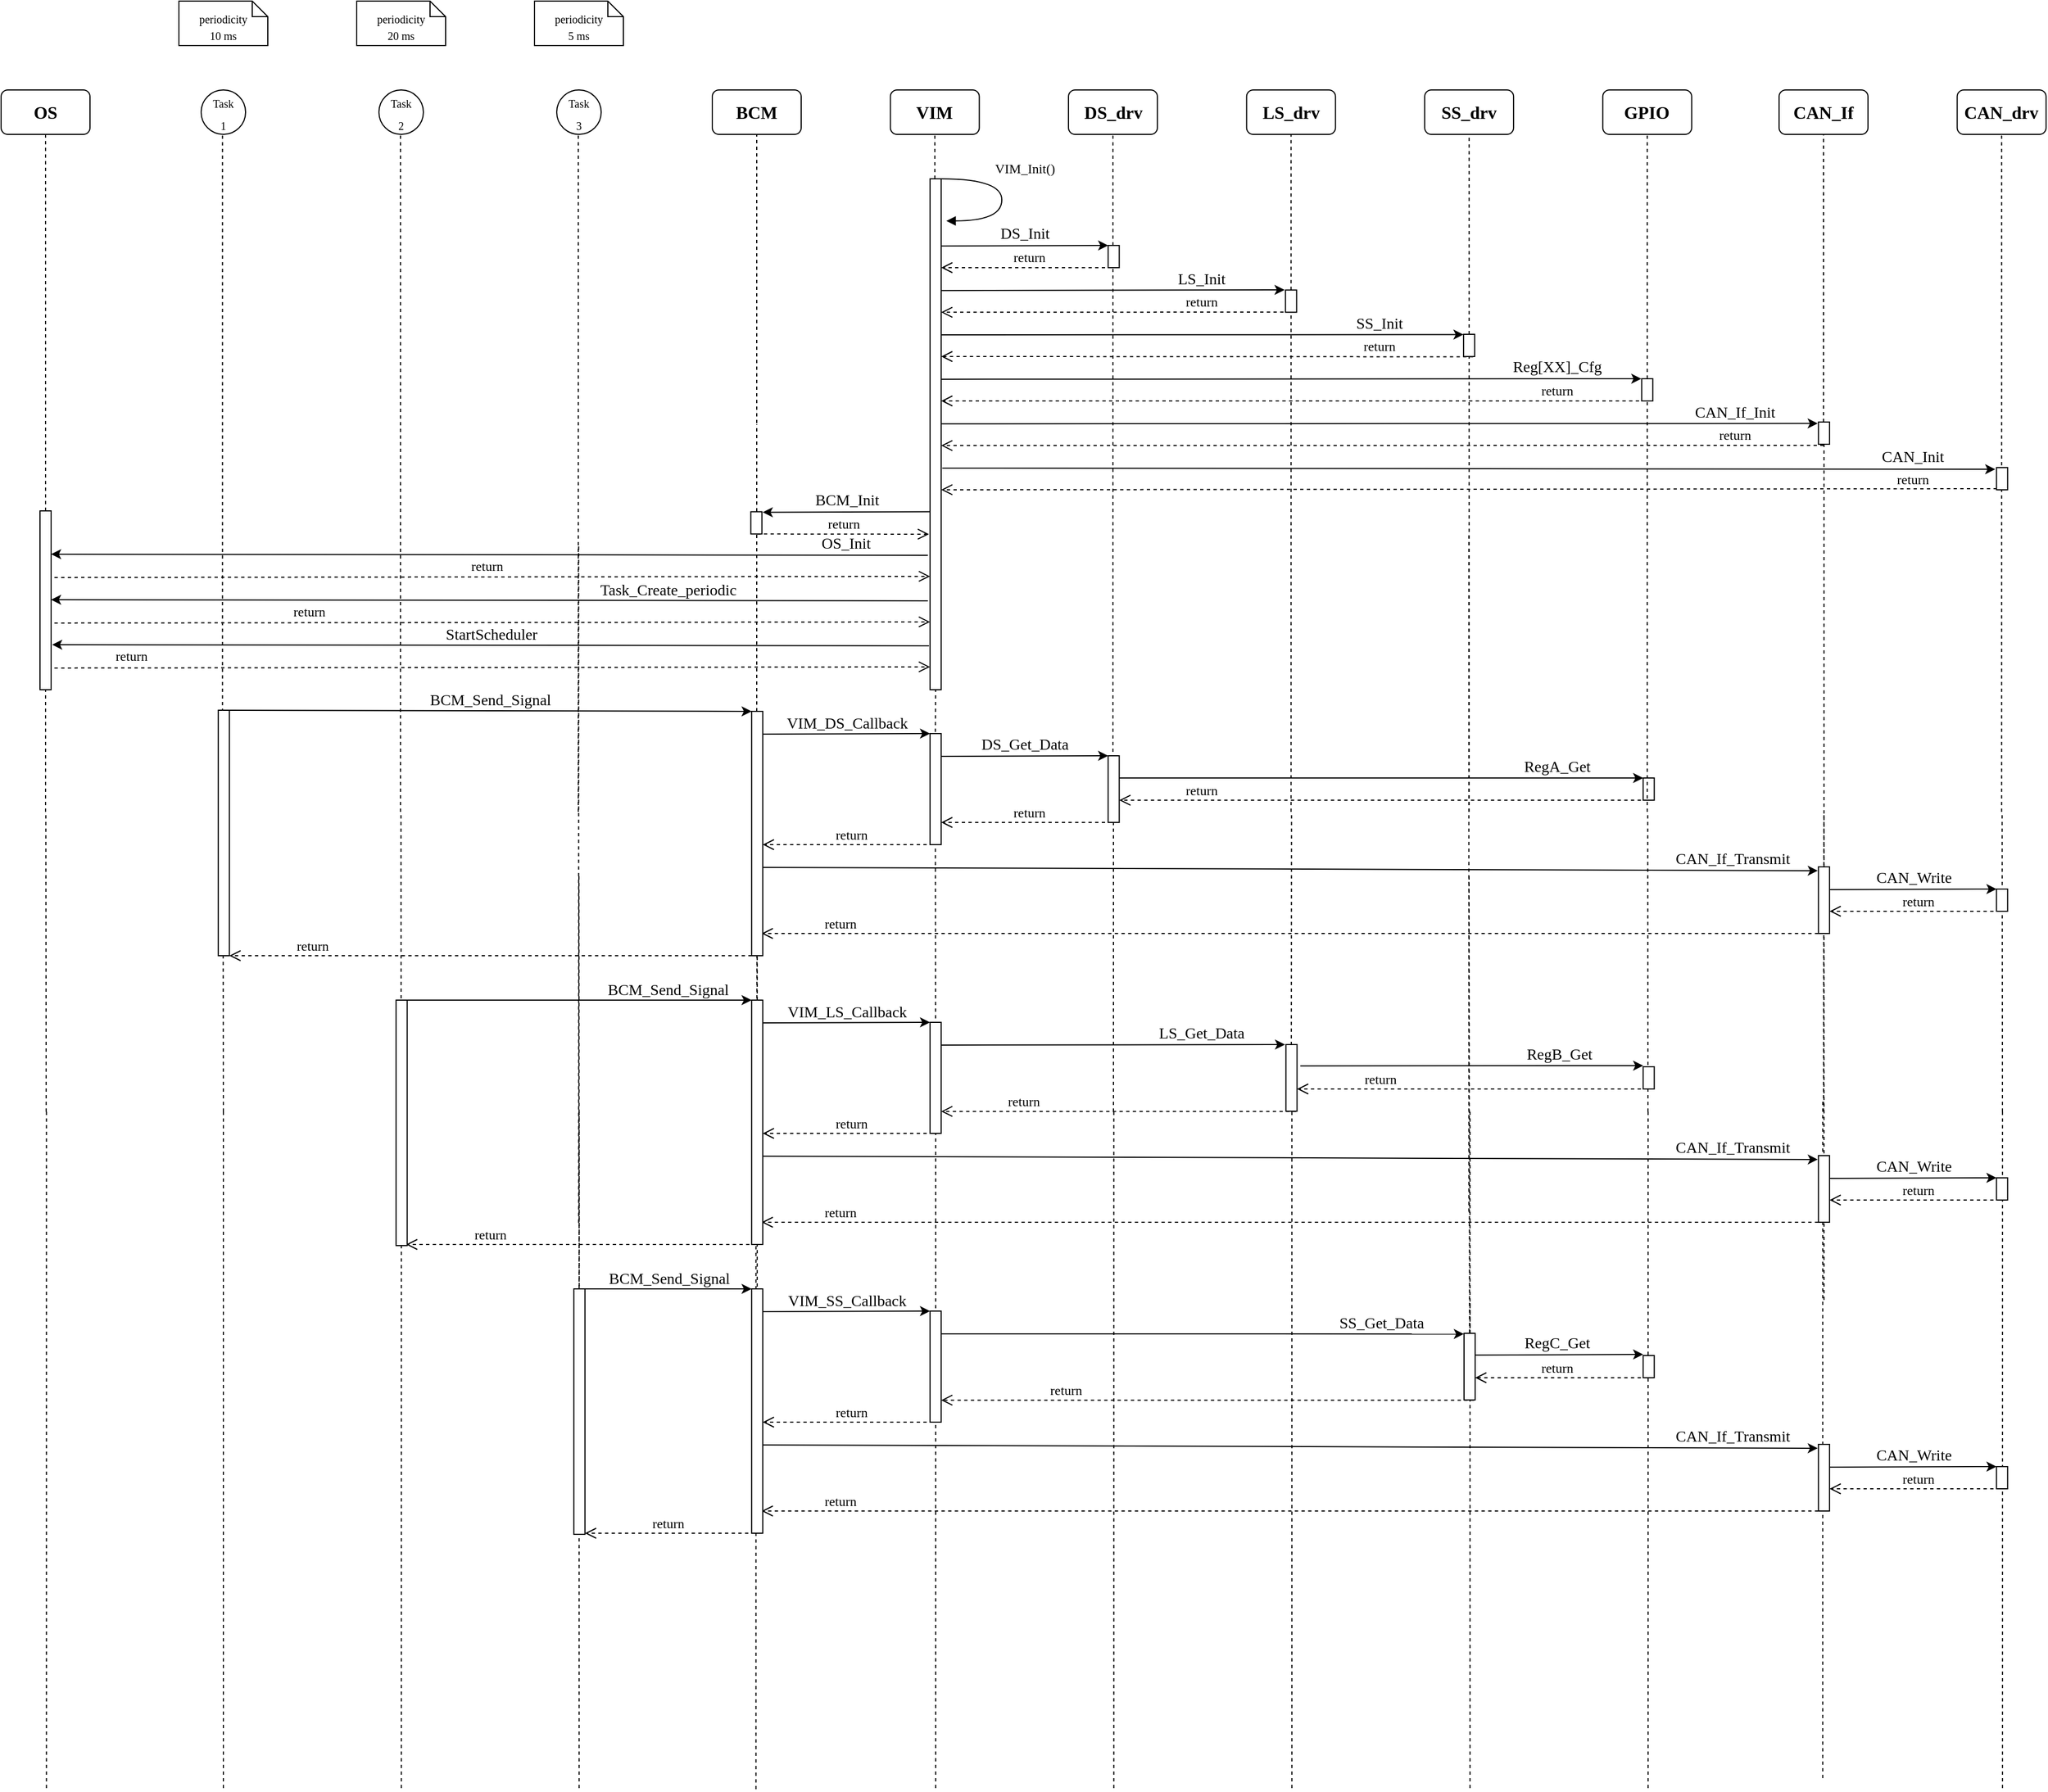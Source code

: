 <mxfile version="20.3.0" type="device"><diagram name="Page-1" id="13e1069c-82ec-6db2-03f1-153e76fe0fe0"><mxGraphModel dx="754" dy="481" grid="1" gridSize="10" guides="1" tooltips="1" connect="1" arrows="1" fold="1" page="1" pageScale="1" pageWidth="1100" pageHeight="850" background="none" math="0" shadow="0"><root><mxCell id="0"/><mxCell id="1" parent="0"/><mxCell id="yhTc1EOnShDYqDKxsdgR-9" value="" style="endArrow=none;dashed=1;html=1;rounded=0;entryX=0.5;entryY=1;entryDx=0;entryDy=0;fontFamily=Lucida Console;fontSize=16;align=center;verticalAlign=middle;fontStyle=0" parent="1" edge="1"><mxGeometry width="50" height="50" relative="1" as="geometry"><mxPoint x="239.23" y="770" as="sourcePoint"/><mxPoint x="239.23" y="160.0" as="targetPoint"/></mxGeometry></mxCell><mxCell id="yhTc1EOnShDYqDKxsdgR-3" value="&lt;font style=&quot;font-size: 10px;&quot;&gt;Task&lt;br&gt;1&lt;/font&gt;" style="ellipse;whiteSpace=wrap;html=1;aspect=fixed;fontFamily=Lucida Console;fontSize=16;align=center;verticalAlign=middle;fontStyle=0" parent="1" vertex="1"><mxGeometry x="220" y="120" width="40" height="40" as="geometry"/></mxCell><mxCell id="yhTc1EOnShDYqDKxsdgR-4" value="&lt;span style=&quot;font-size: 10px;&quot;&gt;Task&lt;/span&gt;&lt;br style=&quot;font-size: 10px;&quot;&gt;&lt;span style=&quot;font-size: 10px;&quot;&gt;2&lt;/span&gt;" style="ellipse;whiteSpace=wrap;html=1;aspect=fixed;fontFamily=Lucida Console;fontSize=16;align=center;verticalAlign=middle;fontStyle=0" parent="1" vertex="1"><mxGeometry x="380" y="120" width="40" height="40" as="geometry"/></mxCell><mxCell id="yhTc1EOnShDYqDKxsdgR-5" value="&lt;span style=&quot;font-size: 10px;&quot;&gt;Task&lt;/span&gt;&lt;br style=&quot;font-size: 10px;&quot;&gt;&lt;span style=&quot;font-size: 10px;&quot;&gt;3&lt;/span&gt;" style="ellipse;whiteSpace=wrap;html=1;aspect=fixed;fontFamily=Lucida Console;fontSize=16;align=center;verticalAlign=middle;fontStyle=0" parent="1" vertex="1"><mxGeometry x="540" y="120" width="40" height="40" as="geometry"/></mxCell><mxCell id="yhTc1EOnShDYqDKxsdgR-6" value="BCM" style="rounded=1;whiteSpace=wrap;html=1;fontFamily=Lucida Console;fontSize=16;align=center;verticalAlign=middle;fontStyle=1" parent="1" vertex="1"><mxGeometry x="680" y="120" width="80" height="40" as="geometry"/></mxCell><mxCell id="yhTc1EOnShDYqDKxsdgR-7" value="" style="endArrow=none;dashed=1;html=1;rounded=0;entryX=0.5;entryY=1;entryDx=0;entryDy=0;startArrow=none;fontFamily=Lucida Console;fontSize=16;align=center;verticalAlign=middle;fontStyle=0" parent="1" target="yhTc1EOnShDYqDKxsdgR-6" edge="1"><mxGeometry width="50" height="50" relative="1" as="geometry"><mxPoint x="720" y="420" as="sourcePoint"/><mxPoint x="660" y="330" as="targetPoint"/></mxGeometry></mxCell><mxCell id="yhTc1EOnShDYqDKxsdgR-21" value="" style="endArrow=classic;html=1;rounded=0;exitX=0.982;exitY=0.039;exitDx=0;exitDy=0;exitPerimeter=0;fontFamily=Lucida Console;fontSize=16;align=center;verticalAlign=middle;fontStyle=0" parent="1" target="yhTc1EOnShDYqDKxsdgR-18" edge="1"><mxGeometry relative="1" as="geometry"><mxPoint x="245.22" y="678.5" as="sourcePoint"/><mxPoint x="395.4" y="679" as="targetPoint"/></mxGeometry></mxCell><mxCell id="yhTc1EOnShDYqDKxsdgR-22" value="&lt;font style=&quot;font-size: 14px;&quot;&gt;BCM_Send_Signal&lt;/font&gt;" style="edgeLabel;resizable=0;html=1;align=center;verticalAlign=middle;fontFamily=Lucida Console;fontSize=16;fontStyle=0" parent="yhTc1EOnShDYqDKxsdgR-21" connectable="0" vertex="1"><mxGeometry relative="1" as="geometry"><mxPoint y="-11" as="offset"/></mxGeometry></mxCell><mxCell id="yhTc1EOnShDYqDKxsdgR-24" value="VIM" style="rounded=1;whiteSpace=wrap;html=1;fontFamily=Lucida Console;fontSize=16;align=center;verticalAlign=middle;fontStyle=1" parent="1" vertex="1"><mxGeometry x="840.27" y="120" width="80" height="40" as="geometry"/></mxCell><mxCell id="yhTc1EOnShDYqDKxsdgR-25" value="" style="endArrow=none;dashed=1;html=1;rounded=0;entryX=0.5;entryY=1;entryDx=0;entryDy=0;fontFamily=Lucida Console;fontSize=16;align=center;verticalAlign=middle;fontStyle=0;startArrow=none;" parent="1" source="0074Nt9vB1kYQ7VknAb9-24" target="yhTc1EOnShDYqDKxsdgR-24" edge="1"><mxGeometry width="50" height="50" relative="1" as="geometry"><mxPoint x="880.27" y="770" as="sourcePoint"/><mxPoint x="820.27" y="330" as="targetPoint"/></mxGeometry></mxCell><mxCell id="yhTc1EOnShDYqDKxsdgR-27" value="" style="endArrow=classic;html=1;rounded=0;exitX=0.973;exitY=0.089;exitDx=0;exitDy=0;exitPerimeter=0;fontFamily=Lucida Console;fontSize=16;align=center;verticalAlign=middle;fontStyle=0" parent="1" edge="1"><mxGeometry relative="1" as="geometry"><mxPoint x="725.67" y="699.97" as="sourcePoint"/><mxPoint x="875.94" y="699.5" as="targetPoint"/></mxGeometry></mxCell><mxCell id="yhTc1EOnShDYqDKxsdgR-28" value="&lt;font style=&quot;font-size: 14px;&quot;&gt;VIM_DS_Callback&lt;/font&gt;" style="edgeLabel;resizable=0;html=1;align=center;verticalAlign=middle;fontFamily=Lucida Console;fontSize=16;fontStyle=0" parent="yhTc1EOnShDYqDKxsdgR-27" connectable="0" vertex="1"><mxGeometry relative="1" as="geometry"><mxPoint y="-11" as="offset"/></mxGeometry></mxCell><mxCell id="yhTc1EOnShDYqDKxsdgR-30" value="DS_drv" style="rounded=1;whiteSpace=wrap;html=1;fontFamily=Lucida Console;fontSize=16;align=center;verticalAlign=middle;fontStyle=1" parent="1" vertex="1"><mxGeometry x="1000.54" y="120" width="80" height="40" as="geometry"/></mxCell><mxCell id="yhTc1EOnShDYqDKxsdgR-31" value="" style="endArrow=none;dashed=1;html=1;rounded=0;entryX=0.5;entryY=1;entryDx=0;entryDy=0;fontFamily=Lucida Console;fontSize=16;align=center;verticalAlign=middle;fontStyle=0" parent="1" target="yhTc1EOnShDYqDKxsdgR-30" edge="1"><mxGeometry width="50" height="50" relative="1" as="geometry"><mxPoint x="1040.54" y="770" as="sourcePoint"/><mxPoint x="980.54" y="330" as="targetPoint"/></mxGeometry></mxCell><mxCell id="yhTc1EOnShDYqDKxsdgR-36" value="LS_drv" style="rounded=1;whiteSpace=wrap;html=1;fontFamily=Lucida Console;fontSize=16;align=center;verticalAlign=middle;fontStyle=1" parent="1" vertex="1"><mxGeometry x="1160.81" y="120" width="80" height="40" as="geometry"/></mxCell><mxCell id="yhTc1EOnShDYqDKxsdgR-37" value="" style="endArrow=none;dashed=1;html=1;rounded=0;entryX=0.5;entryY=1;entryDx=0;entryDy=0;fontFamily=Lucida Console;fontSize=16;align=center;verticalAlign=middle;fontStyle=0;startArrow=none;" parent="1" source="0074Nt9vB1kYQ7VknAb9-33" target="yhTc1EOnShDYqDKxsdgR-36" edge="1"><mxGeometry width="50" height="50" relative="1" as="geometry"><mxPoint x="1200.81" y="770" as="sourcePoint"/><mxPoint x="1140.81" y="330" as="targetPoint"/></mxGeometry></mxCell><mxCell id="yhTc1EOnShDYqDKxsdgR-42" value="SS_drv" style="rounded=1;whiteSpace=wrap;html=1;fontFamily=Lucida Console;fontSize=16;align=center;verticalAlign=middle;fontStyle=1" parent="1" vertex="1"><mxGeometry x="1321.08" y="120" width="80" height="40" as="geometry"/></mxCell><mxCell id="yhTc1EOnShDYqDKxsdgR-43" value="" style="endArrow=none;dashed=1;html=1;rounded=0;entryX=0.5;entryY=1;entryDx=0;entryDy=0;fontFamily=Lucida Console;fontSize=16;align=center;verticalAlign=middle;fontStyle=0;startArrow=none;" parent="1" source="0074Nt9vB1kYQ7VknAb9-37" target="yhTc1EOnShDYqDKxsdgR-42" edge="1"><mxGeometry width="50" height="50" relative="1" as="geometry"><mxPoint x="1361.08" y="770" as="sourcePoint"/><mxPoint x="1301.08" y="330" as="targetPoint"/></mxGeometry></mxCell><mxCell id="yhTc1EOnShDYqDKxsdgR-48" value="GPIO" style="rounded=1;whiteSpace=wrap;html=1;fontFamily=Lucida Console;fontSize=16;align=center;verticalAlign=middle;fontStyle=1" parent="1" vertex="1"><mxGeometry x="1481.35" y="120" width="80" height="40" as="geometry"/></mxCell><mxCell id="yhTc1EOnShDYqDKxsdgR-49" value="" style="endArrow=none;dashed=1;html=1;rounded=0;entryX=0.5;entryY=1;entryDx=0;entryDy=0;fontFamily=Lucida Console;fontSize=16;align=center;verticalAlign=middle;fontStyle=0;startArrow=none;" parent="1" source="0074Nt9vB1kYQ7VknAb9-41" target="yhTc1EOnShDYqDKxsdgR-48" edge="1"><mxGeometry width="50" height="50" relative="1" as="geometry"><mxPoint x="1521.35" y="770" as="sourcePoint"/><mxPoint x="1461.35" y="330" as="targetPoint"/></mxGeometry></mxCell><mxCell id="yhTc1EOnShDYqDKxsdgR-53" value="" style="endArrow=none;dashed=1;html=1;rounded=0;entryX=0.5;entryY=1;entryDx=0;entryDy=0;fontFamily=Lucida Console;fontSize=16;align=center;verticalAlign=middle;fontStyle=0" parent="1" edge="1"><mxGeometry width="50" height="50" relative="1" as="geometry"><mxPoint x="399.38" y="770.0" as="sourcePoint"/><mxPoint x="399.38" y="160" as="targetPoint"/></mxGeometry></mxCell><mxCell id="yhTc1EOnShDYqDKxsdgR-54" value="" style="endArrow=none;dashed=1;html=1;rounded=0;entryX=0.5;entryY=1;entryDx=0;entryDy=0;fontFamily=Lucida Console;fontSize=16;align=center;verticalAlign=middle;fontStyle=0" parent="1" edge="1"><mxGeometry width="50" height="50" relative="1" as="geometry"><mxPoint x="559.38" y="770.0" as="sourcePoint"/><mxPoint x="559.38" y="160" as="targetPoint"/></mxGeometry></mxCell><mxCell id="yhTc1EOnShDYqDKxsdgR-55" value="" style="endArrow=none;dashed=1;html=1;rounded=0;entryX=0.5;entryY=1;entryDx=0;entryDy=0;fontFamily=Lucida Console;fontSize=16;align=center;verticalAlign=middle;fontStyle=0" parent="1" target="yhTc1EOnShDYqDKxsdgR-18" edge="1"><mxGeometry width="50" height="50" relative="1" as="geometry"><mxPoint x="720.4" y="1209.5" as="sourcePoint"/><mxPoint x="720.4" y="599.5" as="targetPoint"/></mxGeometry></mxCell><mxCell id="yhTc1EOnShDYqDKxsdgR-57" value="CAN_If" style="rounded=1;whiteSpace=wrap;html=1;fontFamily=Lucida Console;fontSize=16;align=center;verticalAlign=middle;fontStyle=1" parent="1" vertex="1"><mxGeometry x="1640" y="120" width="80" height="40" as="geometry"/></mxCell><mxCell id="yhTc1EOnShDYqDKxsdgR-58" value="" style="endArrow=none;dashed=1;html=1;rounded=0;entryX=0.5;entryY=1;entryDx=0;entryDy=0;fontFamily=Lucida Console;fontSize=16;align=center;verticalAlign=middle;startArrow=none;fontStyle=0" parent="1" source="0074Nt9vB1kYQ7VknAb9-45" target="yhTc1EOnShDYqDKxsdgR-57" edge="1"><mxGeometry width="50" height="50" relative="1" as="geometry"><mxPoint x="1680" y="770" as="sourcePoint"/><mxPoint x="1620" y="330" as="targetPoint"/></mxGeometry></mxCell><mxCell id="yhTc1EOnShDYqDKxsdgR-60" value="CAN_drv" style="rounded=1;whiteSpace=wrap;html=1;fontFamily=Lucida Console;fontSize=16;align=center;verticalAlign=middle;fontStyle=1" parent="1" vertex="1"><mxGeometry x="1800.27" y="120" width="80" height="40" as="geometry"/></mxCell><mxCell id="yhTc1EOnShDYqDKxsdgR-61" value="" style="endArrow=none;dashed=1;html=1;rounded=0;entryX=0.5;entryY=1;entryDx=0;entryDy=0;fontFamily=Lucida Console;fontSize=16;align=center;verticalAlign=middle;fontStyle=0" parent="1" target="yhTc1EOnShDYqDKxsdgR-60" edge="1"><mxGeometry width="50" height="50" relative="1" as="geometry"><mxPoint x="1840.27" y="770" as="sourcePoint"/><mxPoint x="1780.27" y="330" as="targetPoint"/></mxGeometry></mxCell><mxCell id="yhTc1EOnShDYqDKxsdgR-63" value="" style="endArrow=classic;html=1;rounded=0;exitX=0.973;exitY=0.089;exitDx=0;exitDy=0;exitPerimeter=0;fontFamily=Lucida Console;fontSize=16;align=center;verticalAlign=middle;fontStyle=0" parent="1" edge="1"><mxGeometry relative="1" as="geometry"><mxPoint x="885.94" y="719.97" as="sourcePoint"/><mxPoint x="1036.21" y="719.5" as="targetPoint"/></mxGeometry></mxCell><mxCell id="yhTc1EOnShDYqDKxsdgR-64" value="&lt;font style=&quot;font-size: 14px;&quot;&gt;DS_Get_Data&lt;/font&gt;" style="edgeLabel;resizable=0;html=1;align=center;verticalAlign=middle;fontFamily=Lucida Console;fontSize=16;fontStyle=0" parent="yhTc1EOnShDYqDKxsdgR-63" connectable="0" vertex="1"><mxGeometry relative="1" as="geometry"><mxPoint y="-12" as="offset"/></mxGeometry></mxCell><mxCell id="yhTc1EOnShDYqDKxsdgR-65" value="" style="html=1;points=[];perimeter=orthogonalPerimeter;rounded=0;shadow=0;comic=0;labelBackgroundColor=none;strokeWidth=1;fontFamily=Lucida Console;fontSize=16;align=center;verticalAlign=middle;fontStyle=0" parent="1" vertex="1"><mxGeometry x="1517.67" y="739.5" width="10" height="20" as="geometry"/></mxCell><mxCell id="yhTc1EOnShDYqDKxsdgR-66" value="" style="endArrow=classic;html=1;rounded=0;fontFamily=Lucida Console;fontSize=16;align=center;verticalAlign=middle;fontStyle=0" parent="1" edge="1"><mxGeometry relative="1" as="geometry"><mxPoint x="1040.4" y="739.5" as="sourcePoint"/><mxPoint x="1517.67" y="739.5" as="targetPoint"/></mxGeometry></mxCell><mxCell id="yhTc1EOnShDYqDKxsdgR-67" value="&lt;font style=&quot;font-size: 14px;&quot;&gt;RegA_Get&lt;/font&gt;" style="edgeLabel;resizable=0;html=1;align=center;verticalAlign=middle;fontFamily=Lucida Console;fontSize=16;fontStyle=0" parent="yhTc1EOnShDYqDKxsdgR-66" connectable="0" vertex="1"><mxGeometry relative="1" as="geometry"><mxPoint x="161" y="-12" as="offset"/></mxGeometry></mxCell><mxCell id="yhTc1EOnShDYqDKxsdgR-68" value="return" style="html=1;verticalAlign=bottom;endArrow=open;dashed=1;endSize=8;exitX=0;exitY=0.95;labelBackgroundColor=none;fontFamily=Lucida Console;fontSize=12;fontStyle=0" parent="1" target="yhTc1EOnShDYqDKxsdgR-62" edge="1"><mxGeometry x="0.692" relative="1" as="geometry"><mxPoint x="1117.67" y="759.5" as="targetPoint"/><mxPoint x="1527.67" y="759.5" as="sourcePoint"/><mxPoint as="offset"/></mxGeometry></mxCell><mxCell id="yhTc1EOnShDYqDKxsdgR-69" value="return" style="html=1;verticalAlign=bottom;endArrow=open;dashed=1;endSize=8;exitX=0;exitY=0.95;labelBackgroundColor=none;fontFamily=Lucida Console;fontSize=12;fontStyle=0" parent="1" target="yhTc1EOnShDYqDKxsdgR-26" edge="1"><mxGeometry relative="1" as="geometry"><mxPoint x="904.4" y="779.5" as="targetPoint"/><mxPoint x="1045.48" y="779.5" as="sourcePoint"/></mxGeometry></mxCell><mxCell id="yhTc1EOnShDYqDKxsdgR-70" value="return" style="html=1;verticalAlign=bottom;endArrow=open;dashed=1;endSize=8;exitX=0;exitY=0.95;labelBackgroundColor=none;fontFamily=Lucida Console;fontSize=12;fontStyle=0" parent="1" edge="1"><mxGeometry relative="1" as="geometry"><mxPoint x="725.4" y="799.5" as="targetPoint"/><mxPoint x="884.94" y="799.5" as="sourcePoint"/></mxGeometry></mxCell><mxCell id="yhTc1EOnShDYqDKxsdgR-71" value="" style="endArrow=classic;html=1;rounded=0;exitX=0.973;exitY=0.089;exitDx=0;exitDy=0;exitPerimeter=0;fontFamily=Lucida Console;fontSize=16;align=center;verticalAlign=middle;entryX=-0.058;entryY=0.058;entryDx=0;entryDy=0;entryPerimeter=0;fontStyle=0" parent="1" target="yhTc1EOnShDYqDKxsdgR-73" edge="1"><mxGeometry relative="1" as="geometry"><mxPoint x="715.4" y="819.97" as="sourcePoint"/><mxPoint x="1680.4" y="819.5" as="targetPoint"/></mxGeometry></mxCell><mxCell id="yhTc1EOnShDYqDKxsdgR-72" value="&lt;font style=&quot;font-size: 14px;&quot;&gt;CAN_If_Transmit&lt;/font&gt;" style="edgeLabel;resizable=0;html=1;align=center;verticalAlign=middle;fontFamily=Lucida Console;fontSize=16;fontStyle=0" parent="yhTc1EOnShDYqDKxsdgR-71" connectable="0" vertex="1"><mxGeometry relative="1" as="geometry"><mxPoint x="403" y="-11" as="offset"/></mxGeometry></mxCell><mxCell id="yhTc1EOnShDYqDKxsdgR-74" value="" style="endArrow=none;dashed=1;html=1;rounded=0;entryX=0.5;entryY=1;entryDx=0;entryDy=0;fontFamily=Lucida Console;fontSize=16;align=center;verticalAlign=middle;fontStyle=0" parent="1" target="yhTc1EOnShDYqDKxsdgR-73" edge="1"><mxGeometry width="50" height="50" relative="1" as="geometry"><mxPoint x="1680.4" y="1209.5" as="sourcePoint"/><mxPoint x="1680.4" y="599.5" as="targetPoint"/></mxGeometry></mxCell><mxCell id="yhTc1EOnShDYqDKxsdgR-75" value="" style="endArrow=classic;html=1;rounded=0;exitX=0.973;exitY=0.089;exitDx=0;exitDy=0;exitPerimeter=0;fontFamily=Lucida Console;fontSize=16;align=center;verticalAlign=middle;fontStyle=0" parent="1" edge="1"><mxGeometry relative="1" as="geometry"><mxPoint x="1685.4" y="839.97" as="sourcePoint"/><mxPoint x="1835.67" y="839.5" as="targetPoint"/></mxGeometry></mxCell><mxCell id="yhTc1EOnShDYqDKxsdgR-76" value="&lt;font style=&quot;font-size: 14px;&quot;&gt;CAN_Write&lt;/font&gt;" style="edgeLabel;resizable=0;html=1;align=center;verticalAlign=middle;fontFamily=Lucida Console;fontSize=16;fontStyle=0" parent="yhTc1EOnShDYqDKxsdgR-75" connectable="0" vertex="1"><mxGeometry relative="1" as="geometry"><mxPoint y="-12" as="offset"/></mxGeometry></mxCell><mxCell id="yhTc1EOnShDYqDKxsdgR-78" value="return" style="html=1;verticalAlign=bottom;endArrow=open;dashed=1;endSize=8;exitX=0;exitY=0.95;labelBackgroundColor=none;fontFamily=Lucida Console;fontSize=12;fontStyle=0" parent="1" edge="1"><mxGeometry relative="1" as="geometry"><mxPoint x="1685.4" y="859.5" as="targetPoint"/><mxPoint x="1844.94" y="859.5" as="sourcePoint"/></mxGeometry></mxCell><mxCell id="yhTc1EOnShDYqDKxsdgR-79" value="return" style="html=1;verticalAlign=bottom;endArrow=open;dashed=1;endSize=8;exitX=0;exitY=0.95;labelBackgroundColor=none;fontFamily=Lucida Console;fontSize=12;fontStyle=0" parent="1" edge="1"><mxGeometry x="0.852" relative="1" as="geometry"><mxPoint x="724.4" y="879.5" as="targetPoint"/><mxPoint x="1681.21" y="879.5" as="sourcePoint"/><mxPoint as="offset"/></mxGeometry></mxCell><mxCell id="yhTc1EOnShDYqDKxsdgR-80" value="return" style="html=1;verticalAlign=bottom;endArrow=open;dashed=1;endSize=8;exitX=0;exitY=0.95;labelBackgroundColor=none;fontFamily=Lucida Console;fontSize=12;fontStyle=0" parent="1" target="7baba1c4bc27f4b0-9" edge="1"><mxGeometry x="0.681" relative="1" as="geometry"><mxPoint x="555.86" y="899.5" as="targetPoint"/><mxPoint x="715.4" y="899.5" as="sourcePoint"/><mxPoint as="offset"/></mxGeometry></mxCell><mxCell id="yhTc1EOnShDYqDKxsdgR-83" value="" style="endArrow=classic;html=1;rounded=0;exitX=0.973;exitY=0.089;exitDx=0;exitDy=0;exitPerimeter=0;fontFamily=Lucida Console;fontSize=16;align=center;verticalAlign=middle;fontStyle=0" parent="1" edge="1"><mxGeometry relative="1" as="geometry"><mxPoint x="725.67" y="959.97" as="sourcePoint"/><mxPoint x="875.94" y="959.5" as="targetPoint"/></mxGeometry></mxCell><mxCell id="yhTc1EOnShDYqDKxsdgR-84" value="&lt;span style=&quot;font-size: 14px;&quot;&gt;VIM_LS_Callback&lt;/span&gt;" style="edgeLabel;resizable=0;html=1;align=center;verticalAlign=middle;fontFamily=Lucida Console;fontSize=16;fontStyle=0" parent="yhTc1EOnShDYqDKxsdgR-83" connectable="0" vertex="1"><mxGeometry relative="1" as="geometry"><mxPoint y="-11" as="offset"/></mxGeometry></mxCell><mxCell id="yhTc1EOnShDYqDKxsdgR-86" value="" style="endArrow=classic;html=1;rounded=0;exitX=0.973;exitY=0.089;exitDx=0;exitDy=0;exitPerimeter=0;fontFamily=Lucida Console;fontSize=16;align=center;verticalAlign=middle;entryX=0.419;entryY=0;entryDx=0;entryDy=0;entryPerimeter=0;fontStyle=0" parent="1" edge="1"><mxGeometry relative="1" as="geometry"><mxPoint x="880.94" y="979.97" as="sourcePoint"/><mxPoint x="1195.4" y="979.5" as="targetPoint"/></mxGeometry></mxCell><mxCell id="yhTc1EOnShDYqDKxsdgR-87" value="&lt;span style=&quot;font-size: 14px;&quot;&gt;LS_Get_Data&lt;/span&gt;" style="edgeLabel;resizable=0;html=1;align=center;verticalAlign=middle;fontFamily=Lucida Console;fontSize=16;fontStyle=0" parent="yhTc1EOnShDYqDKxsdgR-86" connectable="0" vertex="1"><mxGeometry relative="1" as="geometry"><mxPoint x="82" y="-12" as="offset"/></mxGeometry></mxCell><mxCell id="yhTc1EOnShDYqDKxsdgR-89" value="" style="endArrow=classic;html=1;rounded=0;fontFamily=Lucida Console;fontSize=16;align=center;verticalAlign=middle;exitX=1.294;exitY=0.337;exitDx=0;exitDy=0;exitPerimeter=0;fontStyle=0" parent="1" edge="1"><mxGeometry relative="1" as="geometry"><mxPoint x="1209.15" y="998.72" as="sourcePoint"/><mxPoint x="1517.67" y="998.5" as="targetPoint"/></mxGeometry></mxCell><mxCell id="yhTc1EOnShDYqDKxsdgR-90" value="&lt;span style=&quot;font-size: 14px;&quot;&gt;RegB_Get&lt;/span&gt;" style="edgeLabel;resizable=0;html=1;align=center;verticalAlign=middle;fontFamily=Lucida Console;fontSize=16;fontStyle=0" parent="yhTc1EOnShDYqDKxsdgR-89" connectable="0" vertex="1"><mxGeometry relative="1" as="geometry"><mxPoint x="78" y="-12" as="offset"/></mxGeometry></mxCell><mxCell id="yhTc1EOnShDYqDKxsdgR-91" value="return" style="html=1;verticalAlign=bottom;endArrow=open;dashed=1;endSize=8;exitX=0;exitY=0.95;labelBackgroundColor=none;fontFamily=Lucida Console;fontSize=12;fontStyle=0" parent="1" target="yhTc1EOnShDYqDKxsdgR-92" edge="1"><mxGeometry x="0.538" relative="1" as="geometry"><mxPoint x="1117.67" y="1019.5" as="targetPoint"/><mxPoint x="1527.67" y="1019.5" as="sourcePoint"/><mxPoint as="offset"/></mxGeometry></mxCell><mxCell id="yhTc1EOnShDYqDKxsdgR-93" value="return" style="html=1;verticalAlign=bottom;endArrow=open;dashed=1;endSize=8;exitX=0.919;exitY=1.004;labelBackgroundColor=none;fontFamily=Lucida Console;fontSize=12;exitDx=0;exitDy=0;exitPerimeter=0;fontStyle=0" parent="1" source="yhTc1EOnShDYqDKxsdgR-92" target="yhTc1EOnShDYqDKxsdgR-82" edge="1"><mxGeometry x="0.534" relative="1" as="geometry"><mxPoint x="904.4" y="1039.5" as="targetPoint"/><mxPoint x="1045.48" y="1039.5" as="sourcePoint"/><mxPoint as="offset"/></mxGeometry></mxCell><mxCell id="yhTc1EOnShDYqDKxsdgR-94" value="return" style="html=1;verticalAlign=bottom;endArrow=open;dashed=1;endSize=8;exitX=0;exitY=0.95;labelBackgroundColor=none;fontFamily=Lucida Console;fontSize=12;fontStyle=0" parent="1" edge="1"><mxGeometry relative="1" as="geometry"><mxPoint x="725.4" y="1059.5" as="targetPoint"/><mxPoint x="884.94" y="1059.5" as="sourcePoint"/></mxGeometry></mxCell><mxCell id="yhTc1EOnShDYqDKxsdgR-95" value="" style="endArrow=classic;html=1;rounded=0;exitX=0.973;exitY=0.089;exitDx=0;exitDy=0;exitPerimeter=0;fontFamily=Lucida Console;fontSize=16;align=center;verticalAlign=middle;entryX=-0.058;entryY=0.058;entryDx=0;entryDy=0;entryPerimeter=0;fontStyle=0" parent="1" target="yhTc1EOnShDYqDKxsdgR-97" edge="1"><mxGeometry relative="1" as="geometry"><mxPoint x="715.4" y="1079.97" as="sourcePoint"/><mxPoint x="1680.4" y="1079.5" as="targetPoint"/></mxGeometry></mxCell><mxCell id="yhTc1EOnShDYqDKxsdgR-96" value="&lt;span style=&quot;font-size: 14px;&quot;&gt;CAN_If_Transmit&lt;/span&gt;" style="edgeLabel;resizable=0;html=1;align=center;verticalAlign=middle;fontFamily=Lucida Console;fontSize=16;fontStyle=0" parent="yhTc1EOnShDYqDKxsdgR-95" connectable="0" vertex="1"><mxGeometry relative="1" as="geometry"><mxPoint x="403" y="-11" as="offset"/></mxGeometry></mxCell><mxCell id="yhTc1EOnShDYqDKxsdgR-98" value="" style="endArrow=classic;html=1;rounded=0;exitX=0.973;exitY=0.089;exitDx=0;exitDy=0;exitPerimeter=0;fontFamily=Lucida Console;fontSize=16;align=center;verticalAlign=middle;fontStyle=0" parent="1" edge="1"><mxGeometry relative="1" as="geometry"><mxPoint x="1685.4" y="1099.97" as="sourcePoint"/><mxPoint x="1835.67" y="1099.5" as="targetPoint"/></mxGeometry></mxCell><mxCell id="yhTc1EOnShDYqDKxsdgR-99" value="&lt;span style=&quot;font-size: 14px;&quot;&gt;CAN_Write&lt;/span&gt;" style="edgeLabel;resizable=0;html=1;align=center;verticalAlign=middle;fontFamily=Lucida Console;fontSize=16;fontStyle=0" parent="yhTc1EOnShDYqDKxsdgR-98" connectable="0" vertex="1"><mxGeometry relative="1" as="geometry"><mxPoint y="-12" as="offset"/></mxGeometry></mxCell><mxCell id="yhTc1EOnShDYqDKxsdgR-101" value="return" style="html=1;verticalAlign=bottom;endArrow=open;dashed=1;endSize=8;exitX=0;exitY=0.95;labelBackgroundColor=none;fontFamily=Lucida Console;fontSize=12;fontStyle=0" parent="1" edge="1"><mxGeometry relative="1" as="geometry"><mxPoint x="1685.4" y="1119.5" as="targetPoint"/><mxPoint x="1844.94" y="1119.5" as="sourcePoint"/></mxGeometry></mxCell><mxCell id="yhTc1EOnShDYqDKxsdgR-102" value="return" style="html=1;verticalAlign=bottom;endArrow=open;dashed=1;endSize=8;exitX=0;exitY=0.95;labelBackgroundColor=none;fontFamily=Lucida Console;fontSize=12;fontStyle=0" parent="1" edge="1"><mxGeometry x="0.852" relative="1" as="geometry"><mxPoint x="724.4" y="1139.5" as="targetPoint"/><mxPoint x="1681.21" y="1139.5" as="sourcePoint"/><mxPoint as="offset"/></mxGeometry></mxCell><mxCell id="yhTc1EOnShDYqDKxsdgR-103" value="" style="endArrow=classic;html=1;rounded=0;fontFamily=Lucida Console;fontSize=16;align=center;verticalAlign=middle;fontStyle=0" parent="1" edge="1"><mxGeometry relative="1" as="geometry"><mxPoint x="400.4" y="939.5" as="sourcePoint"/><mxPoint x="715.4" y="939.5" as="targetPoint"/></mxGeometry></mxCell><mxCell id="yhTc1EOnShDYqDKxsdgR-104" value="&lt;span style=&quot;font-size: 14px;&quot;&gt;BCM_Send_Signal&lt;/span&gt;" style="edgeLabel;resizable=0;html=1;align=center;verticalAlign=middle;fontFamily=Lucida Console;fontSize=16;fontStyle=0" parent="yhTc1EOnShDYqDKxsdgR-103" connectable="0" vertex="1"><mxGeometry relative="1" as="geometry"><mxPoint x="82" y="-11" as="offset"/></mxGeometry></mxCell><mxCell id="yhTc1EOnShDYqDKxsdgR-105" value="return" style="html=1;verticalAlign=bottom;endArrow=open;dashed=1;endSize=8;exitX=0;exitY=0.95;labelBackgroundColor=none;fontFamily=Lucida Console;fontSize=12;fontStyle=0" parent="1" edge="1"><mxGeometry x="0.517" relative="1" as="geometry"><mxPoint x="404.4" y="1159.5" as="targetPoint"/><mxPoint x="719.4" y="1159.5" as="sourcePoint"/><mxPoint as="offset"/></mxGeometry></mxCell><mxCell id="yhTc1EOnShDYqDKxsdgR-110" value="" style="endArrow=none;dashed=1;html=1;rounded=0;entryX=0.5;entryY=1;entryDx=0;entryDy=0;fontFamily=Lucida Console;fontSize=16;align=center;verticalAlign=middle;fontStyle=0" parent="1" edge="1"><mxGeometry width="50" height="50" relative="1" as="geometry"><mxPoint x="881" y="1040" as="sourcePoint"/><mxPoint x="880.71" y="770.0" as="targetPoint"/></mxGeometry></mxCell><mxCell id="yhTc1EOnShDYqDKxsdgR-111" value="" style="endArrow=none;dashed=1;html=1;rounded=0;entryX=0.5;entryY=1;entryDx=0;entryDy=0;fontFamily=Lucida Console;fontSize=16;align=center;verticalAlign=middle;fontStyle=0" parent="1" edge="1"><mxGeometry width="50" height="50" relative="1" as="geometry"><mxPoint x="1041" y="1040" as="sourcePoint"/><mxPoint x="1040.98" y="770.0" as="targetPoint"/></mxGeometry></mxCell><mxCell id="yhTc1EOnShDYqDKxsdgR-112" value="" style="endArrow=none;dashed=1;html=1;rounded=0;entryX=0.5;entryY=1;entryDx=0;entryDy=0;fontFamily=Lucida Console;fontSize=16;align=center;verticalAlign=middle;fontStyle=0" parent="1" edge="1"><mxGeometry width="50" height="50" relative="1" as="geometry"><mxPoint x="1201" y="1040" as="sourcePoint"/><mxPoint x="1201.25" y="770.0" as="targetPoint"/></mxGeometry></mxCell><mxCell id="yhTc1EOnShDYqDKxsdgR-113" value="" style="endArrow=none;dashed=1;html=1;rounded=0;entryX=0.5;entryY=1;entryDx=0;entryDy=0;fontFamily=Lucida Console;fontSize=16;align=center;verticalAlign=middle;startArrow=none;fontStyle=0" parent="1" source="yhTc1EOnShDYqDKxsdgR-131" edge="1"><mxGeometry width="50" height="50" relative="1" as="geometry"><mxPoint x="1361.92" y="1819.5" as="sourcePoint"/><mxPoint x="1361.92" y="1209.5" as="targetPoint"/></mxGeometry></mxCell><mxCell id="yhTc1EOnShDYqDKxsdgR-114" value="" style="endArrow=none;dashed=1;html=1;rounded=0;entryX=0.5;entryY=1;entryDx=0;entryDy=0;fontFamily=Lucida Console;fontSize=16;align=center;verticalAlign=middle;fontStyle=0" parent="1" edge="1"><mxGeometry width="50" height="50" relative="1" as="geometry"><mxPoint x="1522" y="1040" as="sourcePoint"/><mxPoint x="1521.79" y="770.0" as="targetPoint"/></mxGeometry></mxCell><mxCell id="yhTc1EOnShDYqDKxsdgR-115" value="" style="endArrow=none;dashed=1;html=1;rounded=0;entryX=0.5;entryY=1;entryDx=0;entryDy=0;fontFamily=Lucida Console;fontSize=16;align=center;verticalAlign=middle;fontStyle=0" parent="1" edge="1"><mxGeometry width="50" height="50" relative="1" as="geometry"><mxPoint x="400" y="1040" as="sourcePoint"/><mxPoint x="399.82" y="770.0" as="targetPoint"/></mxGeometry></mxCell><mxCell id="yhTc1EOnShDYqDKxsdgR-116" value="" style="endArrow=none;dashed=1;html=1;rounded=0;entryX=0.5;entryY=1;entryDx=0;entryDy=0;fontFamily=Lucida Console;fontSize=16;align=center;verticalAlign=middle;startArrow=none;fontStyle=0" parent="1" source="yhTc1EOnShDYqDKxsdgR-121" edge="1"><mxGeometry width="50" height="50" relative="1" as="geometry"><mxPoint x="560.22" y="1819.5" as="sourcePoint"/><mxPoint x="560.22" y="1209.5" as="targetPoint"/></mxGeometry></mxCell><mxCell id="yhTc1EOnShDYqDKxsdgR-117" value="" style="endArrow=none;dashed=1;html=1;rounded=0;entryX=0.5;entryY=1;entryDx=0;entryDy=0;fontFamily=Lucida Console;fontSize=16;align=center;verticalAlign=middle;fontStyle=0" parent="1" edge="1"><mxGeometry width="50" height="50" relative="1" as="geometry"><mxPoint x="1841" y="1040" as="sourcePoint"/><mxPoint x="1840.71" y="770.0" as="targetPoint"/></mxGeometry></mxCell><mxCell id="yhTc1EOnShDYqDKxsdgR-118" value="" style="endArrow=none;dashed=1;html=1;rounded=0;entryX=0.5;entryY=1;entryDx=0;entryDy=0;fontFamily=Lucida Console;fontSize=16;align=center;verticalAlign=middle;fontStyle=0" parent="1" edge="1"><mxGeometry width="50" height="50" relative="1" as="geometry"><mxPoint x="720" y="1040" as="sourcePoint"/><mxPoint x="720.38" y="770.0" as="targetPoint"/></mxGeometry></mxCell><mxCell id="yhTc1EOnShDYqDKxsdgR-119" value="" style="endArrow=none;dashed=1;html=1;rounded=0;entryX=0.5;entryY=1;entryDx=0;entryDy=0;fontFamily=Lucida Console;fontSize=16;align=center;verticalAlign=middle;fontStyle=0" parent="1" edge="1"><mxGeometry width="50" height="50" relative="1" as="geometry"><mxPoint x="1680" y="1040" as="sourcePoint"/><mxPoint x="1680.38" y="770.0" as="targetPoint"/></mxGeometry></mxCell><mxCell id="yhTc1EOnShDYqDKxsdgR-122" value="" style="endArrow=classic;html=1;rounded=0;exitX=0.973;exitY=0.089;exitDx=0;exitDy=0;exitPerimeter=0;fontFamily=Lucida Console;fontSize=16;align=center;verticalAlign=middle;fontStyle=0" parent="1" edge="1"><mxGeometry relative="1" as="geometry"><mxPoint x="725.67" y="1219.97" as="sourcePoint"/><mxPoint x="875.94" y="1219.5" as="targetPoint"/></mxGeometry></mxCell><mxCell id="yhTc1EOnShDYqDKxsdgR-123" value="&lt;span style=&quot;font-size: 14px;&quot;&gt;VIM_SS_Callback&lt;/span&gt;" style="edgeLabel;resizable=0;html=1;align=center;verticalAlign=middle;fontFamily=Lucida Console;fontSize=16;fontStyle=0" parent="yhTc1EOnShDYqDKxsdgR-122" connectable="0" vertex="1"><mxGeometry relative="1" as="geometry"><mxPoint y="-11" as="offset"/></mxGeometry></mxCell><mxCell id="yhTc1EOnShDYqDKxsdgR-125" value="" style="endArrow=classic;html=1;rounded=0;exitX=0.973;exitY=0.089;exitDx=0;exitDy=0;exitPerimeter=0;fontFamily=Lucida Console;fontSize=16;align=center;verticalAlign=middle;entryX=-0.213;entryY=0.01;entryDx=0;entryDy=0;entryPerimeter=0;fontStyle=0" parent="1" edge="1"><mxGeometry relative="1" as="geometry"><mxPoint x="882.94" y="1239.97" as="sourcePoint"/><mxPoint x="1356.35" y="1240.1" as="targetPoint"/></mxGeometry></mxCell><mxCell id="yhTc1EOnShDYqDKxsdgR-126" value="&lt;span style=&quot;font-size: 14px;&quot;&gt;SS_Get_Data&lt;/span&gt;" style="edgeLabel;resizable=0;html=1;align=center;verticalAlign=middle;fontFamily=Lucida Console;fontSize=16;fontStyle=0" parent="yhTc1EOnShDYqDKxsdgR-125" connectable="0" vertex="1"><mxGeometry relative="1" as="geometry"><mxPoint x="162" y="-11" as="offset"/></mxGeometry></mxCell><mxCell id="yhTc1EOnShDYqDKxsdgR-128" value="" style="endArrow=classic;html=1;rounded=0;fontFamily=Lucida Console;fontSize=16;align=center;verticalAlign=middle;exitX=0.93;exitY=0.328;exitDx=0;exitDy=0;exitPerimeter=0;fontStyle=0" parent="1" source="yhTc1EOnShDYqDKxsdgR-131" edge="1"><mxGeometry relative="1" as="geometry"><mxPoint x="1209.15" y="1258.72" as="sourcePoint"/><mxPoint x="1517.67" y="1258.5" as="targetPoint"/></mxGeometry></mxCell><mxCell id="yhTc1EOnShDYqDKxsdgR-129" value="&lt;span style=&quot;font-size: 14px;&quot;&gt;RegC_Get&lt;/span&gt;" style="edgeLabel;resizable=0;html=1;align=center;verticalAlign=middle;fontFamily=Lucida Console;fontSize=16;fontStyle=0" parent="yhTc1EOnShDYqDKxsdgR-128" connectable="0" vertex="1"><mxGeometry relative="1" as="geometry"><mxPoint x="-2" y="-12" as="offset"/></mxGeometry></mxCell><mxCell id="yhTc1EOnShDYqDKxsdgR-130" value="return" style="html=1;verticalAlign=bottom;endArrow=open;dashed=1;endSize=8;exitX=0;exitY=0.95;labelBackgroundColor=none;fontFamily=Lucida Console;fontSize=12;fontStyle=0" parent="1" target="yhTc1EOnShDYqDKxsdgR-131" edge="1"><mxGeometry x="0.083" relative="1" as="geometry"><mxPoint x="1117.67" y="1279.5" as="targetPoint"/><mxPoint x="1527.67" y="1279.5" as="sourcePoint"/><mxPoint as="offset"/></mxGeometry></mxCell><mxCell id="yhTc1EOnShDYqDKxsdgR-132" value="return" style="html=1;verticalAlign=bottom;endArrow=open;dashed=1;endSize=8;exitX=0.919;exitY=1.004;labelBackgroundColor=none;fontFamily=Lucida Console;fontSize=12;exitDx=0;exitDy=0;exitPerimeter=0;fontStyle=0" parent="1" source="yhTc1EOnShDYqDKxsdgR-131" target="yhTc1EOnShDYqDKxsdgR-145" edge="1"><mxGeometry x="0.534" relative="1" as="geometry"><mxPoint x="904.4" y="1299.5" as="targetPoint"/><mxPoint x="1045.48" y="1299.5" as="sourcePoint"/><mxPoint as="offset"/></mxGeometry></mxCell><mxCell id="yhTc1EOnShDYqDKxsdgR-133" value="return" style="html=1;verticalAlign=bottom;endArrow=open;dashed=1;endSize=8;exitX=0;exitY=0.95;labelBackgroundColor=none;fontFamily=Lucida Console;fontSize=12;fontStyle=0" parent="1" edge="1"><mxGeometry relative="1" as="geometry"><mxPoint x="725.4" y="1319.5" as="targetPoint"/><mxPoint x="884.94" y="1319.5" as="sourcePoint"/></mxGeometry></mxCell><mxCell id="yhTc1EOnShDYqDKxsdgR-134" value="" style="endArrow=classic;html=1;rounded=0;exitX=0.973;exitY=0.089;exitDx=0;exitDy=0;exitPerimeter=0;fontFamily=Lucida Console;fontSize=16;align=center;verticalAlign=middle;entryX=-0.058;entryY=0.058;entryDx=0;entryDy=0;entryPerimeter=0;fontStyle=0" parent="1" target="yhTc1EOnShDYqDKxsdgR-136" edge="1"><mxGeometry relative="1" as="geometry"><mxPoint x="715.4" y="1339.97" as="sourcePoint"/><mxPoint x="1680.4" y="1339.5" as="targetPoint"/></mxGeometry></mxCell><mxCell id="yhTc1EOnShDYqDKxsdgR-135" value="&lt;span style=&quot;font-size: 14px;&quot;&gt;CAN_If_Transmit&lt;/span&gt;" style="edgeLabel;resizable=0;html=1;align=center;verticalAlign=middle;fontFamily=Lucida Console;fontSize=16;fontStyle=0" parent="yhTc1EOnShDYqDKxsdgR-134" connectable="0" vertex="1"><mxGeometry relative="1" as="geometry"><mxPoint x="403" y="-11" as="offset"/></mxGeometry></mxCell><mxCell id="yhTc1EOnShDYqDKxsdgR-137" value="" style="endArrow=classic;html=1;rounded=0;exitX=0.973;exitY=0.089;exitDx=0;exitDy=0;exitPerimeter=0;fontFamily=Lucida Console;fontSize=16;align=center;verticalAlign=middle;fontStyle=0" parent="1" edge="1"><mxGeometry relative="1" as="geometry"><mxPoint x="1685.4" y="1359.97" as="sourcePoint"/><mxPoint x="1835.67" y="1359.5" as="targetPoint"/></mxGeometry></mxCell><mxCell id="yhTc1EOnShDYqDKxsdgR-138" value="&lt;span style=&quot;font-size: 14px;&quot;&gt;CAN_Write&lt;/span&gt;" style="edgeLabel;resizable=0;html=1;align=center;verticalAlign=middle;fontFamily=Lucida Console;fontSize=16;fontStyle=0" parent="yhTc1EOnShDYqDKxsdgR-137" connectable="0" vertex="1"><mxGeometry relative="1" as="geometry"><mxPoint y="-12" as="offset"/></mxGeometry></mxCell><mxCell id="yhTc1EOnShDYqDKxsdgR-140" value="return" style="html=1;verticalAlign=bottom;endArrow=open;dashed=1;endSize=8;exitX=0;exitY=0.95;labelBackgroundColor=none;fontFamily=Lucida Console;fontSize=12;fontStyle=0" parent="1" edge="1"><mxGeometry relative="1" as="geometry"><mxPoint x="1685.4" y="1379.5" as="targetPoint"/><mxPoint x="1844.94" y="1379.5" as="sourcePoint"/></mxGeometry></mxCell><mxCell id="yhTc1EOnShDYqDKxsdgR-141" value="return" style="html=1;verticalAlign=bottom;endArrow=open;dashed=1;endSize=8;exitX=0;exitY=0.95;labelBackgroundColor=none;fontFamily=Lucida Console;fontSize=12;fontStyle=0" parent="1" edge="1"><mxGeometry x="0.852" relative="1" as="geometry"><mxPoint x="724.4" y="1399.5" as="targetPoint"/><mxPoint x="1681.21" y="1399.5" as="sourcePoint"/><mxPoint as="offset"/></mxGeometry></mxCell><mxCell id="yhTc1EOnShDYqDKxsdgR-142" value="" style="endArrow=classic;html=1;rounded=0;fontFamily=Lucida Console;fontSize=16;align=center;verticalAlign=middle;exitX=0.5;exitY=0;exitDx=0;exitDy=0;exitPerimeter=0;fontStyle=0" parent="1" source="yhTc1EOnShDYqDKxsdgR-121" edge="1"><mxGeometry relative="1" as="geometry"><mxPoint x="400.4" y="1199.5" as="sourcePoint"/><mxPoint x="715.4" y="1199.5" as="targetPoint"/></mxGeometry></mxCell><mxCell id="yhTc1EOnShDYqDKxsdgR-143" value="&lt;span style=&quot;font-size: 14px;&quot;&gt;BCM_Send_Signal&lt;/span&gt;" style="edgeLabel;resizable=0;html=1;align=center;verticalAlign=middle;fontFamily=Lucida Console;fontSize=16;fontStyle=0" parent="yhTc1EOnShDYqDKxsdgR-142" connectable="0" vertex="1"><mxGeometry relative="1" as="geometry"><mxPoint x="3" y="-11" as="offset"/></mxGeometry></mxCell><mxCell id="yhTc1EOnShDYqDKxsdgR-144" value="return" style="html=1;verticalAlign=bottom;endArrow=open;dashed=1;endSize=8;exitX=0;exitY=0.95;labelBackgroundColor=none;fontFamily=Lucida Console;fontSize=12;fontStyle=0" parent="1" edge="1"><mxGeometry x="0.057" relative="1" as="geometry"><mxPoint x="565.4" y="1419.5" as="targetPoint"/><mxPoint x="724.4" y="1419.5" as="sourcePoint"/><mxPoint as="offset"/></mxGeometry></mxCell><mxCell id="yhTc1EOnShDYqDKxsdgR-146" value="" style="endArrow=none;dashed=1;html=1;rounded=0;entryX=0.5;entryY=1;entryDx=0;entryDy=0;fontFamily=Lucida Console;fontSize=16;align=center;verticalAlign=middle;fontStyle=0" parent="1" target="yhTc1EOnShDYqDKxsdgR-131" edge="1"><mxGeometry width="50" height="50" relative="1" as="geometry"><mxPoint x="1360.99" y="828" as="sourcePoint"/><mxPoint x="1361.51" y="558" as="targetPoint"/></mxGeometry></mxCell><mxCell id="yhTc1EOnShDYqDKxsdgR-147" value="" style="endArrow=none;dashed=1;html=1;rounded=0;entryX=0.5;entryY=1;entryDx=0;entryDy=0;fontFamily=Lucida Console;fontSize=16;align=center;verticalAlign=middle;fontStyle=0" parent="1" target="yhTc1EOnShDYqDKxsdgR-121" edge="1"><mxGeometry width="50" height="50" relative="1" as="geometry"><mxPoint x="559.99" y="828" as="sourcePoint"/><mxPoint x="559.81" y="558" as="targetPoint"/></mxGeometry></mxCell><mxCell id="yhTc1EOnShDYqDKxsdgR-148" value="&lt;font style=&quot;font-size: 10px;&quot;&gt;periodicity&lt;br&gt;10 ms&lt;/font&gt;" style="shape=note;whiteSpace=wrap;html=1;size=14;verticalAlign=bottom;align=center;spacingTop=-6;rounded=0;shadow=0;comic=0;labelBackgroundColor=none;strokeWidth=1;fontFamily=Lucida Console;fontSize=12;fontStyle=0" parent="1" vertex="1"><mxGeometry x="200" y="40" width="80" height="40" as="geometry"/></mxCell><mxCell id="yhTc1EOnShDYqDKxsdgR-149" value="&lt;font style=&quot;font-size: 10px;&quot;&gt;periodicity&lt;br&gt;20 ms&lt;/font&gt;" style="shape=note;whiteSpace=wrap;html=1;size=14;verticalAlign=bottom;align=center;spacingTop=-6;rounded=0;shadow=0;comic=0;labelBackgroundColor=none;strokeWidth=1;fontFamily=Lucida Console;fontSize=12;fontStyle=0" parent="1" vertex="1"><mxGeometry x="360" y="40" width="80" height="40" as="geometry"/></mxCell><mxCell id="yhTc1EOnShDYqDKxsdgR-150" value="&lt;font style=&quot;font-size: 10px;&quot;&gt;periodicity&lt;br&gt;5 ms&lt;/font&gt;" style="shape=note;whiteSpace=wrap;html=1;size=14;verticalAlign=bottom;align=center;spacingTop=-6;rounded=0;shadow=0;comic=0;labelBackgroundColor=none;strokeWidth=1;fontFamily=Lucida Console;fontSize=12;fontStyle=0" parent="1" vertex="1"><mxGeometry x="520" y="40" width="80" height="40" as="geometry"/></mxCell><mxCell id="0074Nt9vB1kYQ7VknAb9-2" value="OS" style="rounded=1;whiteSpace=wrap;html=1;fontFamily=Lucida Console;fontSize=16;align=center;verticalAlign=middle;fontStyle=1" parent="1" vertex="1"><mxGeometry x="40" y="120" width="80" height="40" as="geometry"/></mxCell><mxCell id="0074Nt9vB1kYQ7VknAb9-3" value="" style="endArrow=none;dashed=1;html=1;rounded=0;entryX=0.5;entryY=1;entryDx=0;entryDy=0;fontFamily=Lucida Console;fontSize=16;align=center;verticalAlign=middle;fontStyle=0;startArrow=none;" parent="1" source="0074Nt9vB1kYQ7VknAb9-61" target="0074Nt9vB1kYQ7VknAb9-2" edge="1"><mxGeometry width="50" height="50" relative="1" as="geometry"><mxPoint x="80.0" y="770" as="sourcePoint"/><mxPoint x="20" y="330" as="targetPoint"/></mxGeometry></mxCell><mxCell id="0074Nt9vB1kYQ7VknAb9-4" value="" style="endArrow=none;dashed=1;html=1;rounded=0;entryX=0.5;entryY=1;entryDx=0;entryDy=0;fontFamily=Lucida Console;fontSize=16;align=center;verticalAlign=middle;fontStyle=0" parent="1" edge="1"><mxGeometry width="50" height="50" relative="1" as="geometry"><mxPoint x="80.56" y="1040" as="sourcePoint"/><mxPoint x="80.23" y="770" as="targetPoint"/></mxGeometry></mxCell><mxCell id="0074Nt9vB1kYQ7VknAb9-5" value="" style="endArrow=none;dashed=1;html=1;rounded=0;entryX=0.5;entryY=1;entryDx=0;entryDy=0;fontFamily=Lucida Console;fontSize=16;align=center;verticalAlign=middle;fontStyle=0" parent="1" edge="1"><mxGeometry width="50" height="50" relative="1" as="geometry"><mxPoint x="240.01" y="1649" as="sourcePoint"/><mxPoint x="240.01" y="1039" as="targetPoint"/></mxGeometry></mxCell><mxCell id="0074Nt9vB1kYQ7VknAb9-7" value="" style="endArrow=none;dashed=1;html=1;rounded=0;entryX=0.5;entryY=1;entryDx=0;entryDy=0;fontFamily=Lucida Console;fontSize=16;align=center;verticalAlign=middle;fontStyle=0" parent="1" edge="1"><mxGeometry width="50" height="50" relative="1" as="geometry"><mxPoint x="881.05" y="1649" as="sourcePoint"/><mxPoint x="881.05" y="1039" as="targetPoint"/></mxGeometry></mxCell><mxCell id="0074Nt9vB1kYQ7VknAb9-8" value="" style="endArrow=none;dashed=1;html=1;rounded=0;entryX=0.5;entryY=1;entryDx=0;entryDy=0;fontFamily=Lucida Console;fontSize=16;align=center;verticalAlign=middle;fontStyle=0" parent="1" edge="1"><mxGeometry width="50" height="50" relative="1" as="geometry"><mxPoint x="1041.32" y="1649" as="sourcePoint"/><mxPoint x="1041.32" y="1039" as="targetPoint"/></mxGeometry></mxCell><mxCell id="0074Nt9vB1kYQ7VknAb9-9" value="" style="endArrow=none;dashed=1;html=1;rounded=0;entryX=0.5;entryY=1;entryDx=0;entryDy=0;fontFamily=Lucida Console;fontSize=16;align=center;verticalAlign=middle;fontStyle=0" parent="1" edge="1"><mxGeometry width="50" height="50" relative="1" as="geometry"><mxPoint x="1201.59" y="1649" as="sourcePoint"/><mxPoint x="1201.59" y="1039" as="targetPoint"/></mxGeometry></mxCell><mxCell id="0074Nt9vB1kYQ7VknAb9-10" value="" style="endArrow=none;dashed=1;html=1;rounded=0;entryX=0.5;entryY=1;entryDx=0;entryDy=0;fontFamily=Lucida Console;fontSize=16;align=center;verticalAlign=middle;fontStyle=0" parent="1" edge="1"><mxGeometry width="50" height="50" relative="1" as="geometry"><mxPoint x="1361.86" y="1649" as="sourcePoint"/><mxPoint x="1361.86" y="1039" as="targetPoint"/></mxGeometry></mxCell><mxCell id="0074Nt9vB1kYQ7VknAb9-11" value="" style="endArrow=none;dashed=1;html=1;rounded=0;entryX=0.5;entryY=1;entryDx=0;entryDy=0;fontFamily=Lucida Console;fontSize=16;align=center;verticalAlign=middle;fontStyle=0" parent="1" edge="1"><mxGeometry width="50" height="50" relative="1" as="geometry"><mxPoint x="1522.13" y="1649" as="sourcePoint"/><mxPoint x="1522.13" y="1039" as="targetPoint"/></mxGeometry></mxCell><mxCell id="0074Nt9vB1kYQ7VknAb9-13" value="" style="endArrow=none;dashed=1;html=1;rounded=0;entryX=0.5;entryY=1;entryDx=0;entryDy=0;fontFamily=Lucida Console;fontSize=16;align=center;verticalAlign=middle;fontStyle=0" parent="1" edge="1"><mxGeometry width="50" height="50" relative="1" as="geometry"><mxPoint x="560.16" y="1649" as="sourcePoint"/><mxPoint x="560.16" y="1039" as="targetPoint"/></mxGeometry></mxCell><mxCell id="0074Nt9vB1kYQ7VknAb9-15" value="" style="endArrow=none;dashed=1;html=1;rounded=0;entryX=0.5;entryY=1;entryDx=0;entryDy=0;fontFamily=Lucida Console;fontSize=16;align=center;verticalAlign=middle;fontStyle=0" parent="1" edge="1"><mxGeometry width="50" height="50" relative="1" as="geometry"><mxPoint x="1841.05" y="1649" as="sourcePoint"/><mxPoint x="1841.05" y="1039" as="targetPoint"/></mxGeometry></mxCell><mxCell id="0074Nt9vB1kYQ7VknAb9-16" value="" style="endArrow=none;dashed=1;html=1;rounded=0;entryX=0.5;entryY=1;entryDx=0;entryDy=0;fontFamily=Lucida Console;fontSize=16;align=center;verticalAlign=middle;fontStyle=0" parent="1" edge="1"><mxGeometry width="50" height="50" relative="1" as="geometry"><mxPoint x="80.78" y="1649" as="sourcePoint"/><mxPoint x="80.78" y="1039" as="targetPoint"/></mxGeometry></mxCell><mxCell id="0074Nt9vB1kYQ7VknAb9-17" value="" style="endArrow=none;dashed=1;html=1;rounded=0;entryX=0.5;entryY=1;entryDx=0;entryDy=0;fontFamily=Lucida Console;fontSize=16;align=center;verticalAlign=middle;fontStyle=0" parent="1" edge="1"><mxGeometry width="50" height="50" relative="1" as="geometry"><mxPoint x="719.29" y="1650" as="sourcePoint"/><mxPoint x="719.29" y="1040" as="targetPoint"/></mxGeometry></mxCell><mxCell id="0074Nt9vB1kYQ7VknAb9-18" value="" style="endArrow=none;dashed=1;html=1;rounded=0;entryX=0.5;entryY=1;entryDx=0;entryDy=0;fontFamily=Lucida Console;fontSize=16;align=center;verticalAlign=middle;fontStyle=0" parent="1" edge="1"><mxGeometry width="50" height="50" relative="1" as="geometry"><mxPoint x="1679.29" y="1640" as="sourcePoint"/><mxPoint x="1679.29" y="1030" as="targetPoint"/></mxGeometry></mxCell><mxCell id="yhTc1EOnShDYqDKxsdgR-109" value="" style="endArrow=none;dashed=1;html=1;rounded=0;entryX=0.5;entryY=1;entryDx=0;entryDy=0;fontFamily=Lucida Console;fontSize=16;align=center;verticalAlign=middle;fontStyle=0" parent="1" edge="1"><mxGeometry width="50" height="50" relative="1" as="geometry"><mxPoint x="240" y="1040" as="sourcePoint"/><mxPoint x="239.67" y="770" as="targetPoint"/></mxGeometry></mxCell><mxCell id="7baba1c4bc27f4b0-9" value="" style="html=1;points=[];perimeter=orthogonalPerimeter;rounded=0;shadow=0;comic=0;labelBackgroundColor=none;strokeWidth=1;fontFamily=Lucida Console;fontSize=16;align=center;verticalAlign=middle;fontStyle=0" parent="1" vertex="1"><mxGeometry x="235.4" y="678.5" width="10" height="221" as="geometry"/></mxCell><mxCell id="0074Nt9vB1kYQ7VknAb9-12" value="" style="endArrow=none;dashed=1;html=1;rounded=0;entryX=0.5;entryY=1;entryDx=0;entryDy=0;fontFamily=Lucida Console;fontSize=16;align=center;verticalAlign=middle;fontStyle=0" parent="1" edge="1"><mxGeometry width="50" height="50" relative="1" as="geometry"><mxPoint x="400.16" y="1649" as="sourcePoint"/><mxPoint x="400.16" y="1039" as="targetPoint"/></mxGeometry></mxCell><mxCell id="yhTc1EOnShDYqDKxsdgR-81" value="" style="html=1;points=[];perimeter=orthogonalPerimeter;rounded=0;shadow=0;comic=0;labelBackgroundColor=none;strokeWidth=1;fontFamily=Lucida Console;fontSize=16;align=center;verticalAlign=middle;fontStyle=0" parent="1" vertex="1"><mxGeometry x="395.4" y="939.5" width="10" height="221" as="geometry"/></mxCell><mxCell id="yhTc1EOnShDYqDKxsdgR-18" value="" style="html=1;points=[];perimeter=orthogonalPerimeter;rounded=0;shadow=0;comic=0;labelBackgroundColor=none;strokeWidth=1;fontFamily=Lucida Console;fontSize=16;align=center;verticalAlign=middle;fontStyle=0" parent="1" vertex="1"><mxGeometry x="715.4" y="679.5" width="10" height="220" as="geometry"/></mxCell><mxCell id="yhTc1EOnShDYqDKxsdgR-85" value="" style="html=1;points=[];perimeter=orthogonalPerimeter;rounded=0;shadow=0;comic=0;labelBackgroundColor=none;strokeWidth=1;fontFamily=Lucida Console;fontSize=16;align=center;verticalAlign=middle;fontStyle=0" parent="1" vertex="1"><mxGeometry x="715.4" y="939.5" width="10" height="220" as="geometry"/></mxCell><mxCell id="yhTc1EOnShDYqDKxsdgR-124" value="" style="html=1;points=[];perimeter=orthogonalPerimeter;rounded=0;shadow=0;comic=0;labelBackgroundColor=none;strokeWidth=1;fontFamily=Lucida Console;fontSize=16;align=center;verticalAlign=middle;fontStyle=0" parent="1" vertex="1"><mxGeometry x="715.4" y="1199.5" width="10" height="220" as="geometry"/></mxCell><mxCell id="yhTc1EOnShDYqDKxsdgR-121" value="" style="html=1;points=[];perimeter=orthogonalPerimeter;rounded=0;shadow=0;comic=0;labelBackgroundColor=none;strokeWidth=1;fontFamily=Lucida Console;fontSize=16;align=center;verticalAlign=middle;fontStyle=0" parent="1" vertex="1"><mxGeometry x="555.4" y="1199.5" width="10" height="221" as="geometry"/></mxCell><mxCell id="yhTc1EOnShDYqDKxsdgR-82" value="" style="html=1;points=[];perimeter=orthogonalPerimeter;rounded=0;shadow=0;comic=0;labelBackgroundColor=none;strokeWidth=1;fontFamily=Lucida Console;fontSize=16;align=center;verticalAlign=middle;fontStyle=0" parent="1" vertex="1"><mxGeometry x="875.94" y="959.5" width="10" height="100" as="geometry"/></mxCell><mxCell id="yhTc1EOnShDYqDKxsdgR-145" value="" style="html=1;points=[];perimeter=orthogonalPerimeter;rounded=0;shadow=0;comic=0;labelBackgroundColor=none;strokeWidth=1;fontFamily=Lucida Console;fontSize=16;align=center;verticalAlign=middle;fontStyle=0" parent="1" vertex="1"><mxGeometry x="875.94" y="1219.5" width="10" height="100" as="geometry"/></mxCell><mxCell id="yhTc1EOnShDYqDKxsdgR-88" value="" style="html=1;points=[];perimeter=orthogonalPerimeter;rounded=0;shadow=0;comic=0;labelBackgroundColor=none;strokeWidth=1;fontFamily=Lucida Console;fontSize=16;align=center;verticalAlign=middle;fontStyle=0" parent="1" vertex="1"><mxGeometry x="1517.67" y="999.5" width="10" height="20" as="geometry"/></mxCell><mxCell id="yhTc1EOnShDYqDKxsdgR-92" value="" style="html=1;points=[];perimeter=orthogonalPerimeter;rounded=0;shadow=0;comic=0;labelBackgroundColor=none;strokeWidth=1;fontFamily=Lucida Console;fontSize=16;align=center;verticalAlign=middle;fontStyle=0" parent="1" vertex="1"><mxGeometry x="1196.21" y="979.5" width="10" height="60" as="geometry"/></mxCell><mxCell id="yhTc1EOnShDYqDKxsdgR-127" value="" style="html=1;points=[];perimeter=orthogonalPerimeter;rounded=0;shadow=0;comic=0;labelBackgroundColor=none;strokeWidth=1;fontFamily=Lucida Console;fontSize=16;align=center;verticalAlign=middle;fontStyle=0" parent="1" vertex="1"><mxGeometry x="1517.67" y="1259.5" width="10" height="20" as="geometry"/></mxCell><mxCell id="yhTc1EOnShDYqDKxsdgR-131" value="" style="html=1;points=[];perimeter=orthogonalPerimeter;rounded=0;shadow=0;comic=0;labelBackgroundColor=none;strokeWidth=1;fontFamily=Lucida Console;fontSize=16;align=center;verticalAlign=middle;fontStyle=0" parent="1" vertex="1"><mxGeometry x="1356.48" y="1239.5" width="10" height="60" as="geometry"/></mxCell><mxCell id="yhTc1EOnShDYqDKxsdgR-62" value="" style="html=1;points=[];perimeter=orthogonalPerimeter;rounded=0;shadow=0;comic=0;labelBackgroundColor=none;strokeWidth=1;fontFamily=Lucida Console;fontSize=16;align=center;verticalAlign=middle;fontStyle=0" parent="1" vertex="1"><mxGeometry x="1036.21" y="719.5" width="10" height="60" as="geometry"/></mxCell><mxCell id="yhTc1EOnShDYqDKxsdgR-73" value="" style="html=1;points=[];perimeter=orthogonalPerimeter;rounded=0;shadow=0;comic=0;labelBackgroundColor=none;strokeWidth=1;fontFamily=Lucida Console;fontSize=16;align=center;verticalAlign=middle;fontStyle=0" parent="1" vertex="1"><mxGeometry x="1675.4" y="819.5" width="10" height="60" as="geometry"/></mxCell><mxCell id="yhTc1EOnShDYqDKxsdgR-77" value="" style="html=1;points=[];perimeter=orthogonalPerimeter;rounded=0;shadow=0;comic=0;labelBackgroundColor=none;strokeWidth=1;fontFamily=Lucida Console;fontSize=16;align=center;verticalAlign=middle;fontStyle=0" parent="1" vertex="1"><mxGeometry x="1835.67" y="839.5" width="10" height="20" as="geometry"/></mxCell><mxCell id="yhTc1EOnShDYqDKxsdgR-97" value="" style="html=1;points=[];perimeter=orthogonalPerimeter;rounded=0;shadow=0;comic=0;labelBackgroundColor=none;strokeWidth=1;fontFamily=Lucida Console;fontSize=16;align=center;verticalAlign=middle;fontStyle=0" parent="1" vertex="1"><mxGeometry x="1675.4" y="1079.5" width="10" height="60" as="geometry"/></mxCell><mxCell id="yhTc1EOnShDYqDKxsdgR-100" value="" style="html=1;points=[];perimeter=orthogonalPerimeter;rounded=0;shadow=0;comic=0;labelBackgroundColor=none;strokeWidth=1;fontFamily=Lucida Console;fontSize=16;align=center;verticalAlign=middle;fontStyle=0" parent="1" vertex="1"><mxGeometry x="1835.67" y="1099.5" width="10" height="20" as="geometry"/></mxCell><mxCell id="yhTc1EOnShDYqDKxsdgR-136" value="" style="html=1;points=[];perimeter=orthogonalPerimeter;rounded=0;shadow=0;comic=0;labelBackgroundColor=none;strokeWidth=1;fontFamily=Lucida Console;fontSize=16;align=center;verticalAlign=middle;fontStyle=0" parent="1" vertex="1"><mxGeometry x="1675.4" y="1339.5" width="10" height="60" as="geometry"/></mxCell><mxCell id="yhTc1EOnShDYqDKxsdgR-139" value="" style="html=1;points=[];perimeter=orthogonalPerimeter;rounded=0;shadow=0;comic=0;labelBackgroundColor=none;strokeWidth=1;fontFamily=Lucida Console;fontSize=16;align=center;verticalAlign=middle;fontStyle=0" parent="1" vertex="1"><mxGeometry x="1835.67" y="1359.5" width="10" height="20" as="geometry"/></mxCell><mxCell id="0074Nt9vB1kYQ7VknAb9-19" value="" style="endArrow=none;dashed=1;html=1;rounded=0;entryX=0.5;entryY=1;entryDx=0;entryDy=0;fontFamily=Lucida Console;fontSize=16;align=center;verticalAlign=middle;fontStyle=0" parent="1" edge="1"><mxGeometry width="50" height="50" relative="1" as="geometry"><mxPoint x="1360.82" y="1130" as="sourcePoint"/><mxPoint x="1360.82" y="520" as="targetPoint"/></mxGeometry></mxCell><mxCell id="0074Nt9vB1kYQ7VknAb9-20" value="" style="endArrow=none;dashed=1;html=1;rounded=0;entryX=0.5;entryY=1;entryDx=0;entryDy=0;fontFamily=Lucida Console;fontSize=16;align=center;verticalAlign=middle;fontStyle=0" parent="1" edge="1"><mxGeometry width="50" height="50" relative="1" as="geometry"><mxPoint x="559.74" y="1140" as="sourcePoint"/><mxPoint x="559.74" y="530" as="targetPoint"/></mxGeometry></mxCell><mxCell id="0074Nt9vB1kYQ7VknAb9-22" value="" style="endArrow=none;dashed=1;html=1;rounded=0;entryX=0.5;entryY=1;entryDx=0;entryDy=0;startArrow=none;fontFamily=Lucida Console;fontSize=16;align=center;verticalAlign=middle;fontStyle=0" parent="1" source="yhTc1EOnShDYqDKxsdgR-18" edge="1"><mxGeometry width="50" height="50" relative="1" as="geometry"><mxPoint x="720" y="891.5" as="sourcePoint"/><mxPoint x="720" y="421.0" as="targetPoint"/></mxGeometry></mxCell><mxCell id="0074Nt9vB1kYQ7VknAb9-23" value="&lt;font face=&quot;Lucida Console&quot;&gt;VIM_Init()&lt;br&gt;&lt;/font&gt;" style="html=1;verticalAlign=bottom;endArrow=block;labelBackgroundColor=none;fontFamily=Verdana;fontSize=12;elbow=vertical;edgeStyle=orthogonalEdgeStyle;curved=1;entryX=1;entryY=0.286;entryPerimeter=0;exitX=1.038;exitY=0.345;exitPerimeter=0;" parent="1" edge="1"><mxGeometry x="-0.233" y="20" relative="1" as="geometry"><mxPoint x="885.95" y="200" as="sourcePoint"/><mxPoint x="890.57" y="237.92" as="targetPoint"/><Array as="points"><mxPoint x="940.57" y="199.9"/><mxPoint x="940.57" y="237.9"/></Array><mxPoint as="offset"/></mxGeometry></mxCell><mxCell id="0074Nt9vB1kYQ7VknAb9-25" value="" style="endArrow=none;dashed=1;html=1;rounded=0;entryX=0.5;entryY=1;entryDx=0;entryDy=0;fontFamily=Lucida Console;fontSize=16;align=center;verticalAlign=middle;fontStyle=0" parent="1" target="0074Nt9vB1kYQ7VknAb9-24" edge="1"><mxGeometry width="50" height="50" relative="1" as="geometry"><mxPoint x="880.27" y="770" as="sourcePoint"/><mxPoint x="880.27" y="160" as="targetPoint"/></mxGeometry></mxCell><mxCell id="0074Nt9vB1kYQ7VknAb9-26" value="" style="endArrow=classic;html=1;rounded=0;exitX=0.973;exitY=0.089;exitDx=0;exitDy=0;exitPerimeter=0;fontFamily=Lucida Console;fontSize=16;align=center;verticalAlign=middle;fontStyle=0" parent="1" edge="1"><mxGeometry relative="1" as="geometry"><mxPoint x="885.95" y="260.47" as="sourcePoint"/><mxPoint x="1036.22" y="260" as="targetPoint"/></mxGeometry></mxCell><mxCell id="0074Nt9vB1kYQ7VknAb9-27" value="&lt;font style=&quot;font-size: 14px;&quot;&gt;DS_Init&lt;/font&gt;" style="edgeLabel;resizable=0;html=1;align=center;verticalAlign=middle;fontFamily=Lucida Console;fontSize=16;fontStyle=0" parent="0074Nt9vB1kYQ7VknAb9-26" connectable="0" vertex="1"><mxGeometry relative="1" as="geometry"><mxPoint y="-12" as="offset"/></mxGeometry></mxCell><mxCell id="0074Nt9vB1kYQ7VknAb9-28" value="return" style="html=1;verticalAlign=bottom;endArrow=open;dashed=1;endSize=8;exitX=0;exitY=0.95;labelBackgroundColor=none;fontFamily=Lucida Console;fontSize=12;fontStyle=0" parent="1" edge="1"><mxGeometry relative="1" as="geometry"><mxPoint x="885.95" y="280" as="targetPoint"/><mxPoint x="1045.49" y="280" as="sourcePoint"/></mxGeometry></mxCell><mxCell id="0074Nt9vB1kYQ7VknAb9-29" value="" style="html=1;points=[];perimeter=orthogonalPerimeter;rounded=0;shadow=0;comic=0;labelBackgroundColor=none;strokeWidth=1;fontFamily=Lucida Console;fontSize=16;align=center;verticalAlign=middle;fontStyle=0" parent="1" vertex="1"><mxGeometry x="1036.22" y="260" width="10" height="20" as="geometry"/></mxCell><mxCell id="0074Nt9vB1kYQ7VknAb9-30" value="" style="endArrow=classic;html=1;rounded=0;exitX=0.973;exitY=0.089;exitDx=0;exitDy=0;exitPerimeter=0;fontFamily=Lucida Console;fontSize=16;align=center;verticalAlign=middle;fontStyle=0" parent="1" edge="1"><mxGeometry relative="1" as="geometry"><mxPoint x="880.95" y="300.63" as="sourcePoint"/><mxPoint x="1195" y="300" as="targetPoint"/></mxGeometry></mxCell><mxCell id="0074Nt9vB1kYQ7VknAb9-31" value="&lt;font style=&quot;font-size: 14px;&quot;&gt;LS_Init&lt;/font&gt;" style="edgeLabel;resizable=0;html=1;align=center;verticalAlign=middle;fontFamily=Lucida Console;fontSize=16;fontStyle=0" parent="0074Nt9vB1kYQ7VknAb9-30" connectable="0" vertex="1"><mxGeometry relative="1" as="geometry"><mxPoint x="82" y="-12" as="offset"/></mxGeometry></mxCell><mxCell id="0074Nt9vB1kYQ7VknAb9-32" value="return" style="html=1;verticalAlign=bottom;endArrow=open;dashed=1;endSize=8;labelBackgroundColor=none;fontFamily=Lucida Console;fontSize=12;fontStyle=0" parent="1" edge="1"><mxGeometry x="-0.49" relative="1" as="geometry"><mxPoint x="885.95" y="320.16" as="targetPoint"/><mxPoint x="1200" y="320" as="sourcePoint"/><mxPoint as="offset"/></mxGeometry></mxCell><mxCell id="0074Nt9vB1kYQ7VknAb9-34" value="" style="endArrow=classic;html=1;rounded=0;exitX=0.973;exitY=0.089;exitDx=0;exitDy=0;exitPerimeter=0;fontFamily=Lucida Console;fontSize=16;align=center;verticalAlign=middle;fontStyle=0;entryX=-0.008;entryY=0.012;entryDx=0;entryDy=0;entryPerimeter=0;" parent="1" edge="1"><mxGeometry relative="1" as="geometry"><mxPoint x="885.95" y="340.47" as="sourcePoint"/><mxPoint x="1356" y="340.24" as="targetPoint"/></mxGeometry></mxCell><mxCell id="0074Nt9vB1kYQ7VknAb9-35" value="&lt;font style=&quot;font-size: 14px;&quot;&gt;SS_Init&lt;/font&gt;" style="edgeLabel;resizable=0;html=1;align=center;verticalAlign=middle;fontFamily=Lucida Console;fontSize=16;fontStyle=0" parent="0074Nt9vB1kYQ7VknAb9-34" connectable="0" vertex="1"><mxGeometry relative="1" as="geometry"><mxPoint x="159" y="-12" as="offset"/></mxGeometry></mxCell><mxCell id="0074Nt9vB1kYQ7VknAb9-36" value="return" style="html=1;verticalAlign=bottom;endArrow=open;dashed=1;endSize=8;exitX=0.867;exitY=1.012;labelBackgroundColor=none;fontFamily=Lucida Console;fontSize=12;fontStyle=0;exitDx=0;exitDy=0;exitPerimeter=0;" parent="1" source="0074Nt9vB1kYQ7VknAb9-37" edge="1"><mxGeometry x="-0.646" relative="1" as="geometry"><mxPoint x="885.95" y="360" as="targetPoint"/><mxPoint x="1045.49" y="360" as="sourcePoint"/><mxPoint as="offset"/></mxGeometry></mxCell><mxCell id="0074Nt9vB1kYQ7VknAb9-38" value="" style="endArrow=classic;html=1;rounded=0;exitX=0.973;exitY=0.089;exitDx=0;exitDy=0;exitPerimeter=0;fontFamily=Lucida Console;fontSize=16;align=center;verticalAlign=middle;fontStyle=0;entryX=0.365;entryY=0;entryDx=0;entryDy=0;entryPerimeter=0;" parent="1" edge="1"><mxGeometry relative="1" as="geometry"><mxPoint x="881.95" y="380.47" as="sourcePoint"/><mxPoint x="1516" y="380" as="targetPoint"/></mxGeometry></mxCell><mxCell id="0074Nt9vB1kYQ7VknAb9-39" value="&lt;font style=&quot;font-size: 14px;&quot;&gt;Reg[XX]_Cfg&lt;/font&gt;" style="edgeLabel;resizable=0;html=1;align=center;verticalAlign=middle;fontFamily=Lucida Console;fontSize=16;fontStyle=0" parent="0074Nt9vB1kYQ7VknAb9-38" connectable="0" vertex="1"><mxGeometry relative="1" as="geometry"><mxPoint x="241" y="-12" as="offset"/></mxGeometry></mxCell><mxCell id="0074Nt9vB1kYQ7VknAb9-40" value="return" style="html=1;verticalAlign=bottom;endArrow=open;dashed=1;endSize=8;exitX=0.365;exitY=1;labelBackgroundColor=none;fontFamily=Lucida Console;fontSize=12;fontStyle=0;exitDx=0;exitDy=0;exitPerimeter=0;" parent="1" source="0074Nt9vB1kYQ7VknAb9-41" edge="1"><mxGeometry x="-0.748" relative="1" as="geometry"><mxPoint x="885.95" y="400" as="targetPoint"/><mxPoint x="1045.49" y="400" as="sourcePoint"/><mxPoint as="offset"/></mxGeometry></mxCell><mxCell id="0074Nt9vB1kYQ7VknAb9-42" value="" style="endArrow=classic;html=1;rounded=0;exitX=0.973;exitY=0.089;exitDx=0;exitDy=0;exitPerimeter=0;fontFamily=Lucida Console;fontSize=16;align=center;verticalAlign=middle;fontStyle=0;entryX=0.434;entryY=0.063;entryDx=0;entryDy=0;entryPerimeter=0;" parent="1" edge="1"><mxGeometry relative="1" as="geometry"><mxPoint x="880.95" y="420.63" as="sourcePoint"/><mxPoint x="1674.75" y="420.26" as="targetPoint"/></mxGeometry></mxCell><mxCell id="0074Nt9vB1kYQ7VknAb9-43" value="&lt;font style=&quot;font-size: 14px;&quot;&gt;CAN_If_Init&lt;/font&gt;" style="edgeLabel;resizable=0;html=1;align=center;verticalAlign=middle;fontFamily=Lucida Console;fontSize=16;fontStyle=0" parent="0074Nt9vB1kYQ7VknAb9-42" connectable="0" vertex="1"><mxGeometry relative="1" as="geometry"><mxPoint x="322" y="-12" as="offset"/></mxGeometry></mxCell><mxCell id="0074Nt9vB1kYQ7VknAb9-44" value="return" style="html=1;verticalAlign=bottom;endArrow=open;dashed=1;endSize=8;labelBackgroundColor=none;fontFamily=Lucida Console;fontSize=12;fontStyle=0" parent="1" edge="1"><mxGeometry x="-0.798" relative="1" as="geometry"><mxPoint x="885.95" y="440.16" as="targetPoint"/><mxPoint x="1680" y="440" as="sourcePoint"/><mxPoint as="offset"/></mxGeometry></mxCell><mxCell id="0074Nt9vB1kYQ7VknAb9-46" value="" style="endArrow=classic;html=1;rounded=0;exitX=0.973;exitY=0.089;exitDx=0;exitDy=0;exitPerimeter=0;fontFamily=Lucida Console;fontSize=16;align=center;verticalAlign=middle;fontStyle=0;entryX=-0.218;entryY=0.075;entryDx=0;entryDy=0;entryPerimeter=0;" parent="1" edge="1"><mxGeometry relative="1" as="geometry"><mxPoint x="886.95" y="460.47" as="sourcePoint"/><mxPoint x="1834.5" y="461.5" as="targetPoint"/></mxGeometry></mxCell><mxCell id="0074Nt9vB1kYQ7VknAb9-47" value="&lt;font style=&quot;font-size: 14px;&quot;&gt;CAN_Init&lt;/font&gt;" style="edgeLabel;resizable=0;html=1;align=center;verticalAlign=middle;fontFamily=Lucida Console;fontSize=16;fontStyle=0" parent="0074Nt9vB1kYQ7VknAb9-46" connectable="0" vertex="1"><mxGeometry relative="1" as="geometry"><mxPoint x="399" y="-12" as="offset"/></mxGeometry></mxCell><mxCell id="0074Nt9vB1kYQ7VknAb9-48" value="return" style="html=1;verticalAlign=bottom;endArrow=open;dashed=1;endSize=8;exitX=0.032;exitY=0.95;labelBackgroundColor=none;fontFamily=Lucida Console;fontSize=12;fontStyle=0;exitDx=0;exitDy=0;exitPerimeter=0;" parent="1" source="0074Nt9vB1kYQ7VknAb9-49" edge="1"><mxGeometry x="-0.84" y="1" relative="1" as="geometry"><mxPoint x="885.95" y="480" as="targetPoint"/><mxPoint x="1045.49" y="480" as="sourcePoint"/><mxPoint as="offset"/></mxGeometry></mxCell><mxCell id="0074Nt9vB1kYQ7VknAb9-49" value="" style="html=1;points=[];perimeter=orthogonalPerimeter;rounded=0;shadow=0;comic=0;labelBackgroundColor=none;strokeWidth=1;fontFamily=Lucida Console;fontSize=16;align=center;verticalAlign=middle;fontStyle=0" parent="1" vertex="1"><mxGeometry x="1835.68" y="460" width="10" height="20" as="geometry"/></mxCell><mxCell id="0074Nt9vB1kYQ7VknAb9-33" value="" style="html=1;points=[];perimeter=orthogonalPerimeter;rounded=0;shadow=0;comic=0;labelBackgroundColor=none;strokeWidth=1;fontFamily=Lucida Console;fontSize=16;align=center;verticalAlign=middle;fontStyle=0" parent="1" vertex="1"><mxGeometry x="1195.81" y="300.16" width="10" height="20" as="geometry"/></mxCell><mxCell id="0074Nt9vB1kYQ7VknAb9-50" value="" style="endArrow=none;dashed=1;html=1;rounded=0;entryX=0.5;entryY=1;entryDx=0;entryDy=0;fontFamily=Lucida Console;fontSize=16;align=center;verticalAlign=middle;fontStyle=0" parent="1" target="0074Nt9vB1kYQ7VknAb9-33" edge="1"><mxGeometry width="50" height="50" relative="1" as="geometry"><mxPoint x="1200.81" y="770.0" as="sourcePoint"/><mxPoint x="1200.81" y="160" as="targetPoint"/></mxGeometry></mxCell><mxCell id="0074Nt9vB1kYQ7VknAb9-37" value="" style="html=1;points=[];perimeter=orthogonalPerimeter;rounded=0;shadow=0;comic=0;labelBackgroundColor=none;strokeWidth=1;fontFamily=Lucida Console;fontSize=16;align=center;verticalAlign=middle;fontStyle=0" parent="1" vertex="1"><mxGeometry x="1356.08" y="340" width="10" height="20" as="geometry"/></mxCell><mxCell id="0074Nt9vB1kYQ7VknAb9-51" value="" style="endArrow=none;dashed=1;html=1;rounded=0;entryX=0.5;entryY=1;entryDx=0;entryDy=0;fontFamily=Lucida Console;fontSize=16;align=center;verticalAlign=middle;fontStyle=0" parent="1" target="0074Nt9vB1kYQ7VknAb9-37" edge="1"><mxGeometry width="50" height="50" relative="1" as="geometry"><mxPoint x="1361.08" y="770.0" as="sourcePoint"/><mxPoint x="1361.08" y="160" as="targetPoint"/></mxGeometry></mxCell><mxCell id="0074Nt9vB1kYQ7VknAb9-41" value="" style="html=1;points=[];perimeter=orthogonalPerimeter;rounded=0;shadow=0;comic=0;labelBackgroundColor=none;strokeWidth=1;fontFamily=Lucida Console;fontSize=16;align=center;verticalAlign=middle;fontStyle=0" parent="1" vertex="1"><mxGeometry x="1516.35" y="380" width="10" height="20" as="geometry"/></mxCell><mxCell id="0074Nt9vB1kYQ7VknAb9-52" value="" style="endArrow=none;dashed=1;html=1;rounded=0;entryX=0.5;entryY=1;entryDx=0;entryDy=0;fontFamily=Lucida Console;fontSize=16;align=center;verticalAlign=middle;fontStyle=0" parent="1" target="0074Nt9vB1kYQ7VknAb9-41" edge="1"><mxGeometry width="50" height="50" relative="1" as="geometry"><mxPoint x="1521.35" y="770.0" as="sourcePoint"/><mxPoint x="1521.35" y="160" as="targetPoint"/></mxGeometry></mxCell><mxCell id="0074Nt9vB1kYQ7VknAb9-45" value="" style="html=1;points=[];perimeter=orthogonalPerimeter;rounded=0;shadow=0;comic=0;labelBackgroundColor=none;strokeWidth=1;fontFamily=Lucida Console;fontSize=16;align=center;verticalAlign=middle;fontStyle=0" parent="1" vertex="1"><mxGeometry x="1675.41" y="419" width="10" height="20" as="geometry"/></mxCell><mxCell id="0074Nt9vB1kYQ7VknAb9-53" value="" style="endArrow=none;dashed=1;html=1;rounded=0;entryX=0.5;entryY=1;entryDx=0;entryDy=0;fontFamily=Lucida Console;fontSize=16;align=center;verticalAlign=middle;startArrow=none;fontStyle=0" parent="1" source="yhTc1EOnShDYqDKxsdgR-73" target="0074Nt9vB1kYQ7VknAb9-45" edge="1"><mxGeometry width="50" height="50" relative="1" as="geometry"><mxPoint x="1680" y="1031.5" as="sourcePoint"/><mxPoint x="1680" y="160" as="targetPoint"/></mxGeometry></mxCell><mxCell id="0074Nt9vB1kYQ7VknAb9-58" value="" style="endArrow=classic;html=1;rounded=0;fontFamily=Lucida Console;fontSize=16;align=center;verticalAlign=middle;fontStyle=0;entryX=0.6;entryY=-0.05;entryDx=0;entryDy=0;entryPerimeter=0;" parent="1" edge="1"><mxGeometry relative="1" as="geometry"><mxPoint x="873.99" y="538.97" as="sourcePoint"/><mxPoint x="84.99" y="537.97" as="targetPoint"/></mxGeometry></mxCell><mxCell id="0074Nt9vB1kYQ7VknAb9-59" value="&lt;font style=&quot;font-size: 14px;&quot;&gt;OS_Init&lt;/font&gt;" style="edgeLabel;resizable=0;html=1;align=center;verticalAlign=middle;fontFamily=Lucida Console;fontSize=16;fontStyle=0" parent="0074Nt9vB1kYQ7VknAb9-58" connectable="0" vertex="1"><mxGeometry relative="1" as="geometry"><mxPoint x="320" y="-12" as="offset"/></mxGeometry></mxCell><mxCell id="0074Nt9vB1kYQ7VknAb9-60" value="return" style="html=1;verticalAlign=bottom;endArrow=open;dashed=1;endSize=8;exitX=0;exitY=0.95;labelBackgroundColor=none;fontFamily=Lucida Console;fontSize=12;fontStyle=0" parent="1" edge="1"><mxGeometry x="-0.005" relative="1" as="geometry"><mxPoint x="875.94" y="557.97" as="targetPoint"/><mxPoint x="82.016" y="558.97" as="sourcePoint"/><mxPoint as="offset"/></mxGeometry></mxCell><mxCell id="0074Nt9vB1kYQ7VknAb9-62" value="" style="endArrow=none;dashed=1;html=1;rounded=0;entryX=0.5;entryY=1;entryDx=0;entryDy=0;fontFamily=Lucida Console;fontSize=16;align=center;verticalAlign=middle;fontStyle=0" parent="1" target="0074Nt9vB1kYQ7VknAb9-61" edge="1"><mxGeometry width="50" height="50" relative="1" as="geometry"><mxPoint x="80.0" y="770.0" as="sourcePoint"/><mxPoint x="80" y="160" as="targetPoint"/></mxGeometry></mxCell><mxCell id="0074Nt9vB1kYQ7VknAb9-63" value="" style="endArrow=classic;html=1;rounded=0;fontFamily=Lucida Console;fontSize=16;align=center;verticalAlign=middle;fontStyle=0;entryX=0.6;entryY=-0.05;entryDx=0;entryDy=0;entryPerimeter=0;" parent="1" edge="1"><mxGeometry relative="1" as="geometry"><mxPoint x="874.964" y="620.47" as="sourcePoint"/><mxPoint x="85.964" y="619.47" as="targetPoint"/></mxGeometry></mxCell><mxCell id="0074Nt9vB1kYQ7VknAb9-64" value="&lt;font style=&quot;font-size: 14px;&quot;&gt;StartScheduler&lt;/font&gt;" style="edgeLabel;resizable=0;html=1;align=center;verticalAlign=middle;fontFamily=Lucida Console;fontSize=16;fontStyle=0" parent="0074Nt9vB1kYQ7VknAb9-63" connectable="0" vertex="1"><mxGeometry relative="1" as="geometry"><mxPoint y="-11" as="offset"/></mxGeometry></mxCell><mxCell id="0074Nt9vB1kYQ7VknAb9-65" value="return" style="html=1;verticalAlign=bottom;endArrow=open;dashed=1;endSize=8;exitX=0;exitY=0.95;labelBackgroundColor=none;fontFamily=Lucida Console;fontSize=12;fontStyle=0" parent="1" edge="1"><mxGeometry x="-0.811" y="1" relative="1" as="geometry"><mxPoint x="875.914" y="639.47" as="targetPoint"/><mxPoint x="81.99" y="640.47" as="sourcePoint"/><mxPoint as="offset"/></mxGeometry></mxCell><mxCell id="yhTc1EOnShDYqDKxsdgR-26" value="" style="html=1;points=[];perimeter=orthogonalPerimeter;rounded=0;shadow=0;comic=0;labelBackgroundColor=none;strokeWidth=1;fontFamily=Lucida Console;fontSize=16;align=center;verticalAlign=middle;fontStyle=0" parent="1" vertex="1"><mxGeometry x="875.94" y="699.5" width="10" height="100" as="geometry"/></mxCell><mxCell id="IbSfHIiyGBbjp2KKaNSL-1" value="" style="endArrow=classic;html=1;rounded=0;fontFamily=Lucida Console;fontSize=16;align=center;verticalAlign=middle;fontStyle=0;entryX=0.6;entryY=-0.05;entryDx=0;entryDy=0;entryPerimeter=0;" edge="1" parent="1"><mxGeometry relative="1" as="geometry"><mxPoint x="873.964" y="579.97" as="sourcePoint"/><mxPoint x="84.964" y="578.97" as="targetPoint"/></mxGeometry></mxCell><mxCell id="IbSfHIiyGBbjp2KKaNSL-2" value="&lt;font style=&quot;font-size: 14px;&quot;&gt;Task_Create_periodic&lt;/font&gt;" style="edgeLabel;resizable=0;html=1;align=center;verticalAlign=middle;fontFamily=Lucida Console;fontSize=16;fontStyle=0" connectable="0" vertex="1" parent="IbSfHIiyGBbjp2KKaNSL-1"><mxGeometry relative="1" as="geometry"><mxPoint x="160" y="-11" as="offset"/></mxGeometry></mxCell><mxCell id="IbSfHIiyGBbjp2KKaNSL-3" value="return" style="html=1;verticalAlign=bottom;endArrow=open;dashed=1;endSize=8;exitX=0;exitY=0.95;labelBackgroundColor=none;fontFamily=Lucida Console;fontSize=12;fontStyle=0" edge="1" parent="1"><mxGeometry x="-0.408" y="1" relative="1" as="geometry"><mxPoint x="875.914" y="598.97" as="targetPoint"/><mxPoint x="81.99" y="599.97" as="sourcePoint"/><mxPoint as="offset"/></mxGeometry></mxCell><mxCell id="0074Nt9vB1kYQ7VknAb9-24" value="" style="html=1;points=[];perimeter=orthogonalPerimeter;rounded=0;shadow=0;comic=0;labelBackgroundColor=none;strokeWidth=1;fontFamily=Lucida Console;fontSize=16;align=center;verticalAlign=middle;fontStyle=0" parent="1" vertex="1"><mxGeometry x="875.95" y="200" width="10" height="460" as="geometry"/></mxCell><mxCell id="0074Nt9vB1kYQ7VknAb9-61" value="" style="html=1;points=[];perimeter=orthogonalPerimeter;rounded=0;shadow=0;comic=0;labelBackgroundColor=none;strokeWidth=1;fontFamily=Lucida Console;fontSize=16;align=center;verticalAlign=middle;fontStyle=0" parent="1" vertex="1"><mxGeometry x="75" y="499" width="10" height="161" as="geometry"/></mxCell><mxCell id="IbSfHIiyGBbjp2KKaNSL-4" value="" style="endArrow=classic;html=1;rounded=0;exitX=0.973;exitY=0.089;exitDx=0;exitDy=0;exitPerimeter=0;fontFamily=Lucida Console;fontSize=16;align=center;verticalAlign=middle;fontStyle=0" edge="1" parent="1"><mxGeometry relative="1" as="geometry"><mxPoint x="875.68" y="499.77" as="sourcePoint"/><mxPoint x="725.41" y="500.24" as="targetPoint"/></mxGeometry></mxCell><mxCell id="IbSfHIiyGBbjp2KKaNSL-5" value="&lt;font style=&quot;font-size: 14px;&quot;&gt;BCM_Init&lt;/font&gt;" style="edgeLabel;resizable=0;html=1;align=center;verticalAlign=middle;fontFamily=Lucida Console;fontSize=16;fontStyle=0" connectable="0" vertex="1" parent="IbSfHIiyGBbjp2KKaNSL-4"><mxGeometry relative="1" as="geometry"><mxPoint y="-12" as="offset"/></mxGeometry></mxCell><mxCell id="IbSfHIiyGBbjp2KKaNSL-6" value="return" style="html=1;verticalAlign=bottom;endArrow=open;dashed=1;endSize=8;exitX=0;exitY=0.95;labelBackgroundColor=none;fontFamily=Lucida Console;fontSize=12;fontStyle=0" edge="1" parent="1"><mxGeometry relative="1" as="geometry"><mxPoint x="875" y="520" as="targetPoint"/><mxPoint x="720.41" y="519.77" as="sourcePoint"/></mxGeometry></mxCell><mxCell id="IbSfHIiyGBbjp2KKaNSL-7" value="" style="html=1;points=[];perimeter=orthogonalPerimeter;rounded=0;shadow=0;comic=0;labelBackgroundColor=none;strokeWidth=1;fontFamily=Lucida Console;fontSize=16;align=center;verticalAlign=middle;fontStyle=0;direction=south;rotation=90;" vertex="1" parent="1"><mxGeometry x="709.68" y="504.77" width="20" height="10" as="geometry"/></mxCell></root></mxGraphModel></diagram></mxfile>